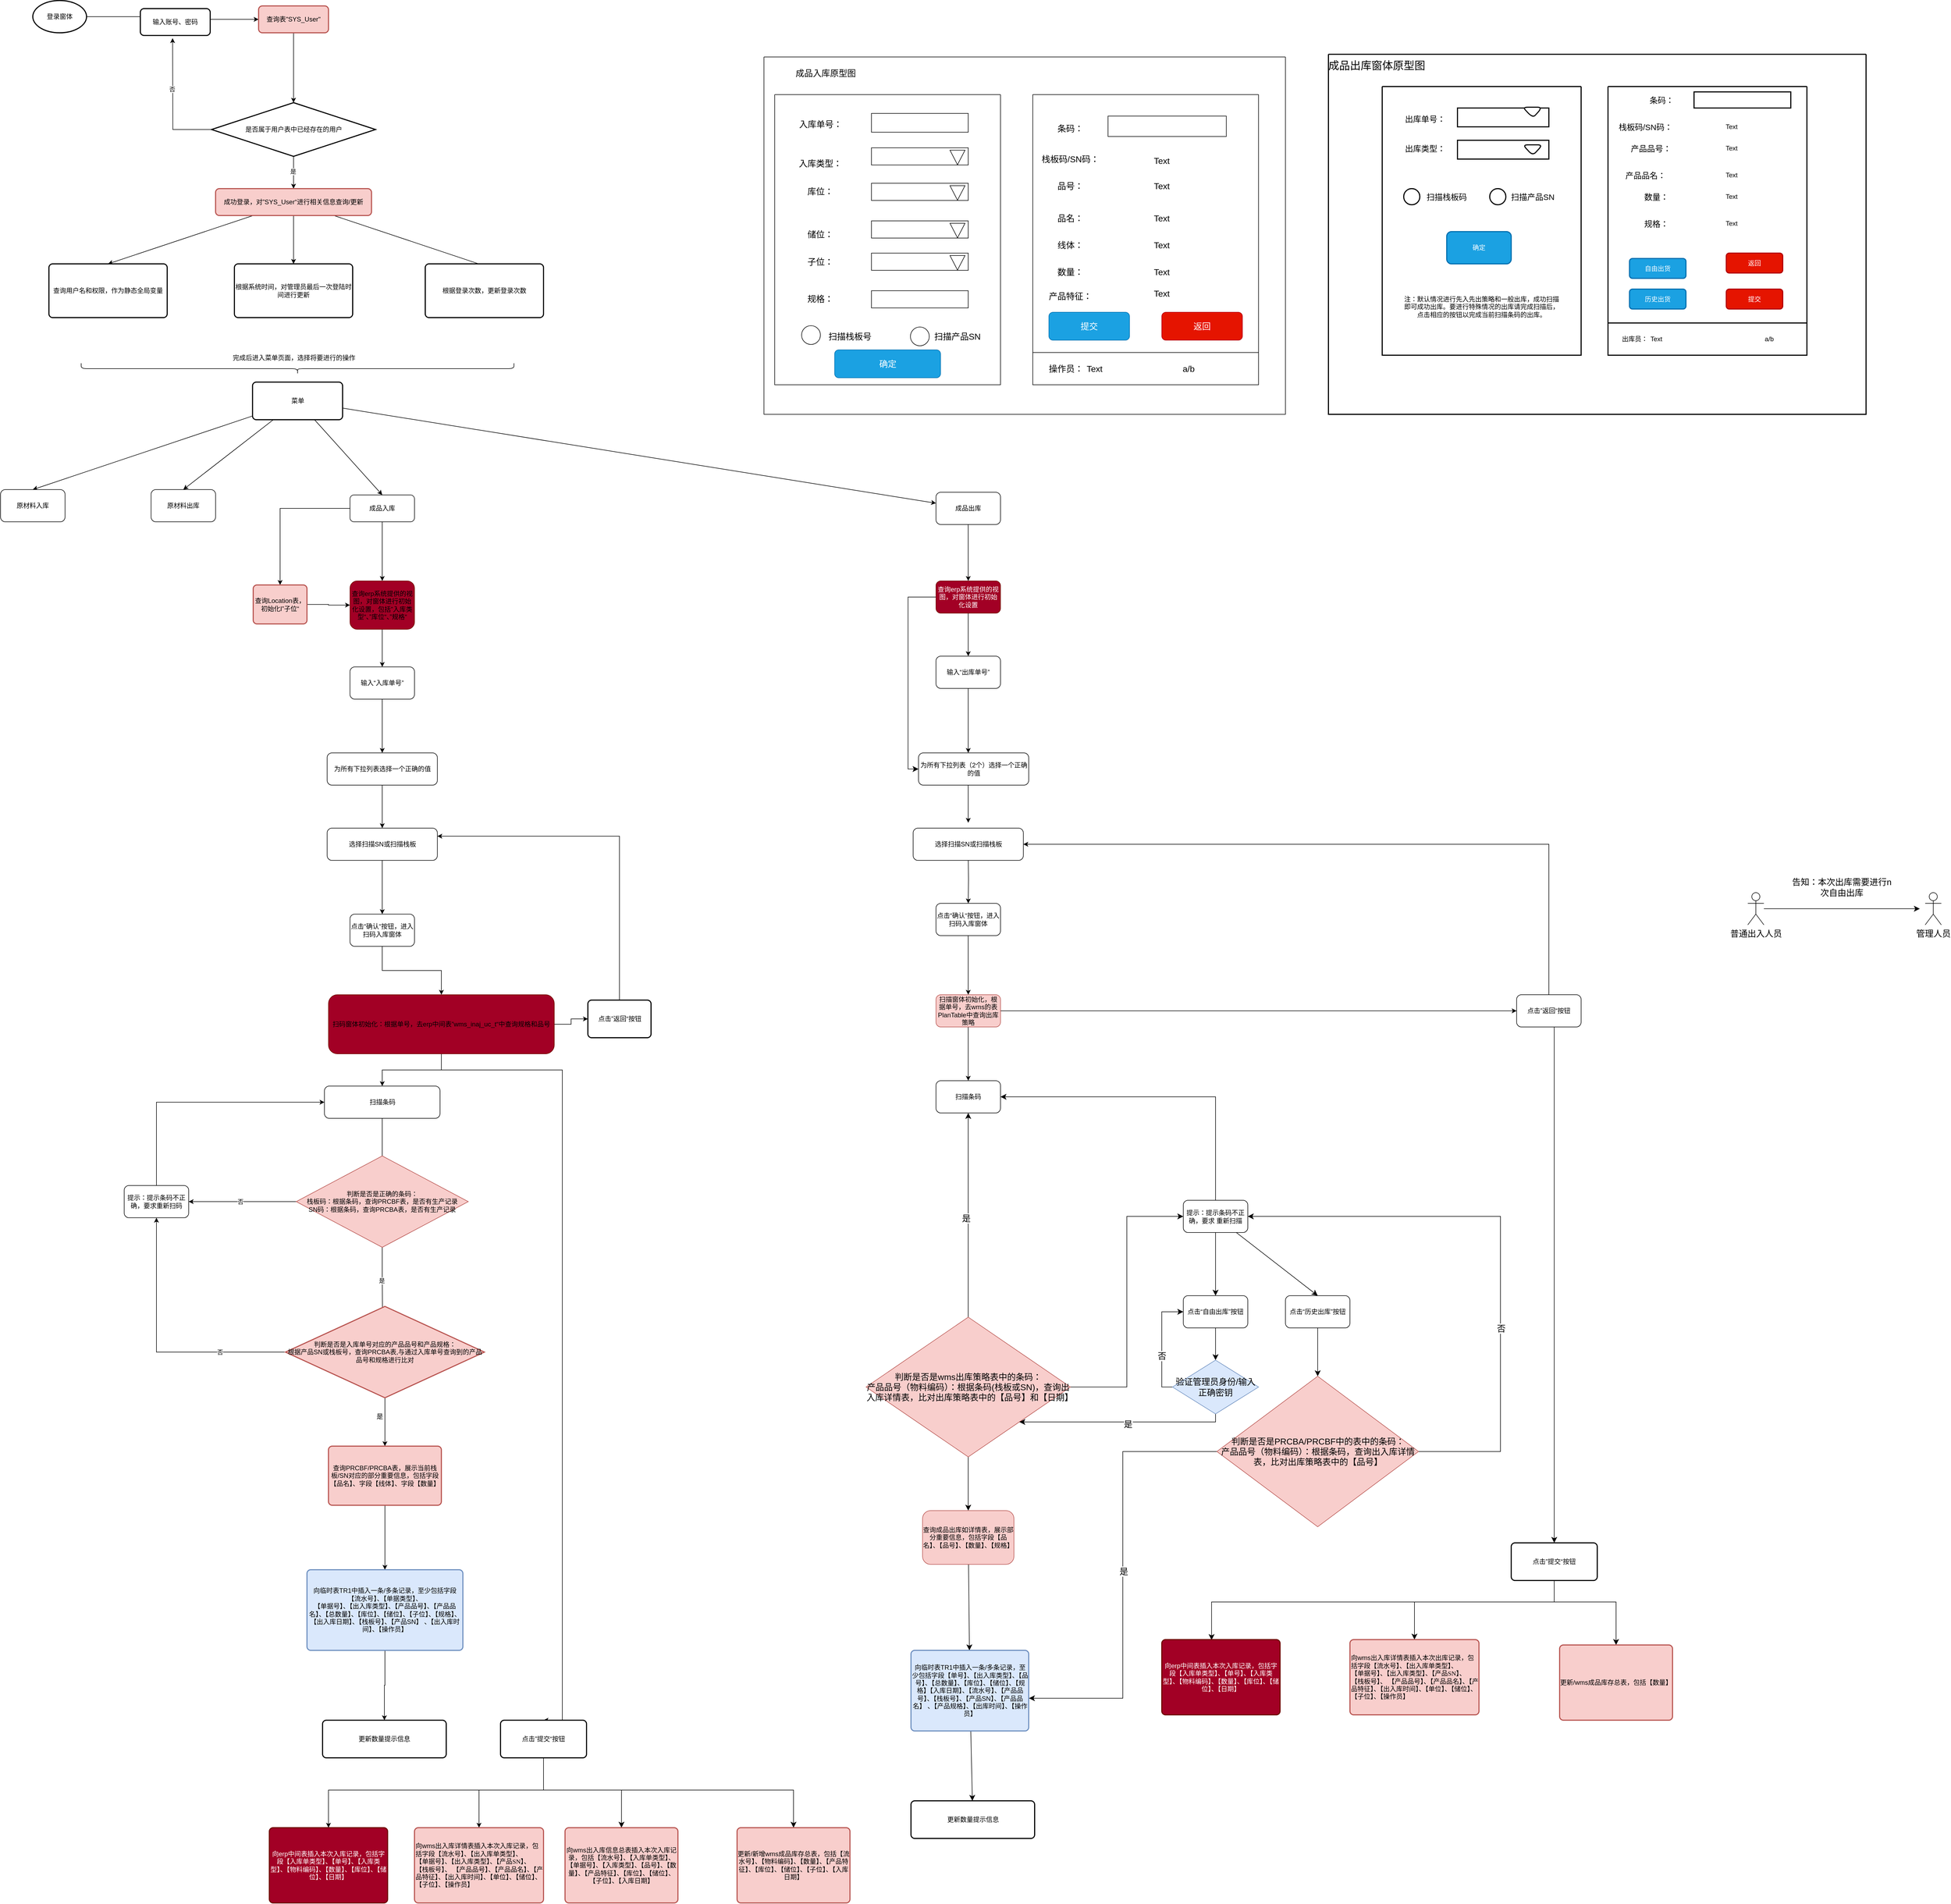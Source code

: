 <mxfile version="21.7.2" type="github">
  <diagram name="第 1 页" id="gP-GAG-As_m-BsAceOYe">
    <mxGraphModel dx="836" dy="463" grid="1" gridSize="10" guides="1" tooltips="1" connect="1" arrows="1" fold="1" page="1" pageScale="1" pageWidth="1920" pageHeight="1200" math="0" shadow="0">
      <root>
        <mxCell id="0" />
        <mxCell id="1" parent="0" />
        <mxCell id="GyoaZ1GiV-DFvbZTcCoe-3" value="" style="edgeStyle=orthogonalEdgeStyle;rounded=0;orthogonalLoop=1;jettySize=auto;html=1;entryX=0;entryY=0.5;entryDx=0;entryDy=0;" parent="1" source="GyoaZ1GiV-DFvbZTcCoe-1" target="GyoaZ1GiV-DFvbZTcCoe-2" edge="1">
          <mxGeometry relative="1" as="geometry" />
        </mxCell>
        <mxCell id="GyoaZ1GiV-DFvbZTcCoe-1" value="登录窗体" style="strokeWidth=2;html=1;shape=mxgraph.flowchart.start_1;whiteSpace=wrap;" parent="1" vertex="1">
          <mxGeometry x="80" y="50" width="100" height="60" as="geometry" />
        </mxCell>
        <mxCell id="GyoaZ1GiV-DFvbZTcCoe-10" value="" style="edgeStyle=orthogonalEdgeStyle;rounded=0;orthogonalLoop=1;jettySize=auto;html=1;entryX=0.5;entryY=0;entryDx=0;entryDy=0;entryPerimeter=0;" parent="1" source="GyoaZ1GiV-DFvbZTcCoe-2" target="GyoaZ1GiV-DFvbZTcCoe-7" edge="1">
          <mxGeometry relative="1" as="geometry" />
        </mxCell>
        <mxCell id="GyoaZ1GiV-DFvbZTcCoe-2" value="查询表&quot;SYS_User&quot;" style="rounded=1;whiteSpace=wrap;html=1;absoluteArcSize=1;arcSize=14;strokeWidth=2;fillColor=#f8cecc;strokeColor=#b85450;" parent="1" vertex="1">
          <mxGeometry x="500" y="60" width="130" height="50" as="geometry" />
        </mxCell>
        <mxCell id="GyoaZ1GiV-DFvbZTcCoe-4" value="输入账号、密码" style="rounded=1;whiteSpace=wrap;html=1;absoluteArcSize=1;arcSize=14;strokeWidth=2;" parent="1" vertex="1">
          <mxGeometry x="280" y="65" width="130" height="50" as="geometry" />
        </mxCell>
        <mxCell id="GyoaZ1GiV-DFvbZTcCoe-8" value="" style="edgeStyle=orthogonalEdgeStyle;rounded=0;orthogonalLoop=1;jettySize=auto;html=1;" parent="1" source="GyoaZ1GiV-DFvbZTcCoe-7" edge="1">
          <mxGeometry relative="1" as="geometry">
            <mxPoint x="340" y="120" as="targetPoint" />
          </mxGeometry>
        </mxCell>
        <mxCell id="GyoaZ1GiV-DFvbZTcCoe-9" value="否" style="edgeLabel;html=1;align=center;verticalAlign=middle;resizable=0;points=[];" parent="GyoaZ1GiV-DFvbZTcCoe-8" vertex="1" connectable="0">
          <mxGeometry x="0.21" y="2" relative="1" as="geometry">
            <mxPoint y="-1" as="offset" />
          </mxGeometry>
        </mxCell>
        <mxCell id="GyoaZ1GiV-DFvbZTcCoe-12" value="" style="edgeStyle=orthogonalEdgeStyle;rounded=0;orthogonalLoop=1;jettySize=auto;html=1;entryX=0.5;entryY=0;entryDx=0;entryDy=0;" parent="1" source="GyoaZ1GiV-DFvbZTcCoe-7" target="GyoaZ1GiV-DFvbZTcCoe-11" edge="1">
          <mxGeometry relative="1" as="geometry" />
        </mxCell>
        <mxCell id="GyoaZ1GiV-DFvbZTcCoe-13" value="是" style="edgeLabel;html=1;align=center;verticalAlign=middle;resizable=0;points=[];" parent="GyoaZ1GiV-DFvbZTcCoe-12" vertex="1" connectable="0">
          <mxGeometry x="-0.083" y="-1" relative="1" as="geometry">
            <mxPoint as="offset" />
          </mxGeometry>
        </mxCell>
        <mxCell id="GyoaZ1GiV-DFvbZTcCoe-7" value="是否属于用户表中已经存在的用户" style="strokeWidth=2;html=1;shape=mxgraph.flowchart.decision;whiteSpace=wrap;" parent="1" vertex="1">
          <mxGeometry x="412.5" y="240" width="305" height="100" as="geometry" />
        </mxCell>
        <mxCell id="GyoaZ1GiV-DFvbZTcCoe-17" value="" style="rounded=0;orthogonalLoop=1;jettySize=auto;html=1;entryX=0.5;entryY=0;entryDx=0;entryDy=0;" parent="1" source="GyoaZ1GiV-DFvbZTcCoe-11" target="GyoaZ1GiV-DFvbZTcCoe-14" edge="1">
          <mxGeometry relative="1" as="geometry" />
        </mxCell>
        <mxCell id="GyoaZ1GiV-DFvbZTcCoe-18" value="" style="rounded=0;orthogonalLoop=1;jettySize=auto;html=1;" parent="1" source="GyoaZ1GiV-DFvbZTcCoe-11" target="GyoaZ1GiV-DFvbZTcCoe-15" edge="1">
          <mxGeometry relative="1" as="geometry" />
        </mxCell>
        <mxCell id="GyoaZ1GiV-DFvbZTcCoe-19" value="" style="rounded=0;orthogonalLoop=1;jettySize=auto;html=1;entryX=0.543;entryY=0.067;entryDx=0;entryDy=0;entryPerimeter=0;" parent="1" source="GyoaZ1GiV-DFvbZTcCoe-11" target="GyoaZ1GiV-DFvbZTcCoe-16" edge="1">
          <mxGeometry relative="1" as="geometry" />
        </mxCell>
        <mxCell id="GyoaZ1GiV-DFvbZTcCoe-11" value="成功登录，对”SYS_User“进行相关信息查询/更新" style="rounded=1;whiteSpace=wrap;html=1;absoluteArcSize=1;arcSize=14;strokeWidth=2;fillColor=#f8cecc;strokeColor=#b85450;" parent="1" vertex="1">
          <mxGeometry x="420" y="400" width="290" height="50" as="geometry" />
        </mxCell>
        <mxCell id="GyoaZ1GiV-DFvbZTcCoe-14" value="查询用户名和权限，作为静态全局变量" style="rounded=1;whiteSpace=wrap;html=1;absoluteArcSize=1;arcSize=14;strokeWidth=2;" parent="1" vertex="1">
          <mxGeometry x="110" y="540" width="220" height="100" as="geometry" />
        </mxCell>
        <mxCell id="GyoaZ1GiV-DFvbZTcCoe-15" value="根据系统时间，对管理员最后一次登陆时间进行更新" style="rounded=1;whiteSpace=wrap;html=1;absoluteArcSize=1;arcSize=14;strokeWidth=2;" parent="1" vertex="1">
          <mxGeometry x="455" y="540" width="220" height="100" as="geometry" />
        </mxCell>
        <mxCell id="GyoaZ1GiV-DFvbZTcCoe-16" value="根据登录次数，更新登录次数" style="rounded=1;whiteSpace=wrap;html=1;absoluteArcSize=1;arcSize=14;strokeWidth=2;" parent="1" vertex="1">
          <mxGeometry x="810" y="540" width="220" height="100" as="geometry" />
        </mxCell>
        <mxCell id="GyoaZ1GiV-DFvbZTcCoe-32" value="" style="rounded=0;orthogonalLoop=1;jettySize=auto;html=1;entryX=0.5;entryY=0;entryDx=0;entryDy=0;" parent="1" source="GyoaZ1GiV-DFvbZTcCoe-20" target="GyoaZ1GiV-DFvbZTcCoe-26" edge="1">
          <mxGeometry relative="1" as="geometry" />
        </mxCell>
        <mxCell id="GyoaZ1GiV-DFvbZTcCoe-33" value="" style="rounded=0;orthogonalLoop=1;jettySize=auto;html=1;entryX=0.5;entryY=0;entryDx=0;entryDy=0;" parent="1" source="GyoaZ1GiV-DFvbZTcCoe-20" target="GyoaZ1GiV-DFvbZTcCoe-27" edge="1">
          <mxGeometry relative="1" as="geometry" />
        </mxCell>
        <mxCell id="GyoaZ1GiV-DFvbZTcCoe-34" value="" style="rounded=0;orthogonalLoop=1;jettySize=auto;html=1;entryX=0.5;entryY=0;entryDx=0;entryDy=0;" parent="1" source="GyoaZ1GiV-DFvbZTcCoe-20" target="GyoaZ1GiV-DFvbZTcCoe-28" edge="1">
          <mxGeometry relative="1" as="geometry" />
        </mxCell>
        <mxCell id="GyoaZ1GiV-DFvbZTcCoe-92" style="rounded=0;orthogonalLoop=1;jettySize=auto;html=1;fontFamily=Helvetica;fontSize=12;fontColor=default;" parent="1" source="GyoaZ1GiV-DFvbZTcCoe-20" target="GyoaZ1GiV-DFvbZTcCoe-29" edge="1">
          <mxGeometry relative="1" as="geometry" />
        </mxCell>
        <mxCell id="GyoaZ1GiV-DFvbZTcCoe-20" value="菜单" style="rounded=1;whiteSpace=wrap;html=1;absoluteArcSize=1;arcSize=14;strokeWidth=2;" parent="1" vertex="1">
          <mxGeometry x="488.75" y="760" width="167.5" height="70" as="geometry" />
        </mxCell>
        <mxCell id="GyoaZ1GiV-DFvbZTcCoe-22" value="" style="shape=curlyBracket;whiteSpace=wrap;html=1;rounded=1;labelPosition=left;verticalLabelPosition=middle;align=right;verticalAlign=middle;rotation=-90;" parent="1" vertex="1">
          <mxGeometry x="562.5" y="332.5" width="20" height="805" as="geometry" />
        </mxCell>
        <mxCell id="GyoaZ1GiV-DFvbZTcCoe-24" value="完成后进入菜单页面，选择将要进行的操作" style="text;html=1;strokeColor=none;fillColor=none;align=center;verticalAlign=middle;whiteSpace=wrap;rounded=0;" parent="1" vertex="1">
          <mxGeometry x="412" y="700" width="308" height="30" as="geometry" />
        </mxCell>
        <mxCell id="GyoaZ1GiV-DFvbZTcCoe-26" value="原材料入库" style="rounded=1;whiteSpace=wrap;html=1;" parent="1" vertex="1">
          <mxGeometry x="20" y="960" width="120" height="60" as="geometry" />
        </mxCell>
        <mxCell id="GyoaZ1GiV-DFvbZTcCoe-27" value="原材料出库" style="rounded=1;whiteSpace=wrap;html=1;" parent="1" vertex="1">
          <mxGeometry x="300" y="960" width="120" height="60" as="geometry" />
        </mxCell>
        <mxCell id="GyoaZ1GiV-DFvbZTcCoe-38" value="" style="edgeStyle=orthogonalEdgeStyle;rounded=0;orthogonalLoop=1;jettySize=auto;html=1;entryX=0.5;entryY=0;entryDx=0;entryDy=0;" parent="1" source="GyoaZ1GiV-DFvbZTcCoe-28" target="GyoaZ1GiV-DFvbZTcCoe-37" edge="1">
          <mxGeometry relative="1" as="geometry" />
        </mxCell>
        <mxCell id="GyoaZ1GiV-DFvbZTcCoe-88" style="edgeStyle=orthogonalEdgeStyle;rounded=0;orthogonalLoop=1;jettySize=auto;html=1;fontFamily=Helvetica;fontSize=12;fontColor=default;" parent="1" source="GyoaZ1GiV-DFvbZTcCoe-28" target="GyoaZ1GiV-DFvbZTcCoe-87" edge="1">
          <mxGeometry relative="1" as="geometry" />
        </mxCell>
        <mxCell id="GyoaZ1GiV-DFvbZTcCoe-28" value="成品入库" style="rounded=1;whiteSpace=wrap;html=1;" parent="1" vertex="1">
          <mxGeometry x="670" y="970" width="120" height="50" as="geometry" />
        </mxCell>
        <mxCell id="GyoaZ1GiV-DFvbZTcCoe-162" style="edgeStyle=orthogonalEdgeStyle;rounded=0;orthogonalLoop=1;jettySize=auto;html=1;fontFamily=Helvetica;fontSize=12;fontColor=default;" parent="1" source="GyoaZ1GiV-DFvbZTcCoe-29" target="GyoaZ1GiV-DFvbZTcCoe-161" edge="1">
          <mxGeometry relative="1" as="geometry" />
        </mxCell>
        <mxCell id="GyoaZ1GiV-DFvbZTcCoe-29" value="成品出库" style="rounded=1;whiteSpace=wrap;html=1;" parent="1" vertex="1">
          <mxGeometry x="1760" y="965" width="120" height="60" as="geometry" />
        </mxCell>
        <mxCell id="GyoaZ1GiV-DFvbZTcCoe-40" value="" style="edgeStyle=orthogonalEdgeStyle;rounded=0;orthogonalLoop=1;jettySize=auto;html=1;entryX=0.5;entryY=0;entryDx=0;entryDy=0;" parent="1" source="GyoaZ1GiV-DFvbZTcCoe-37" target="GyoaZ1GiV-DFvbZTcCoe-39" edge="1">
          <mxGeometry relative="1" as="geometry" />
        </mxCell>
        <mxCell id="GyoaZ1GiV-DFvbZTcCoe-37" value="查询erp系统提供的视图，对窗体进行初始化设置，包括”入库类型“、”库位“、”规格“" style="rounded=1;whiteSpace=wrap;html=1;fillColor=#a20025;strokeColor=#6F0000;" parent="1" vertex="1">
          <mxGeometry x="670" y="1130" width="120" height="90" as="geometry" />
        </mxCell>
        <mxCell id="GyoaZ1GiV-DFvbZTcCoe-42" value="" style="edgeStyle=orthogonalEdgeStyle;rounded=0;orthogonalLoop=1;jettySize=auto;html=1;" parent="1" source="GyoaZ1GiV-DFvbZTcCoe-39" target="GyoaZ1GiV-DFvbZTcCoe-41" edge="1">
          <mxGeometry relative="1" as="geometry" />
        </mxCell>
        <mxCell id="GyoaZ1GiV-DFvbZTcCoe-39" value="输入“入库单号”" style="rounded=1;whiteSpace=wrap;html=1;" parent="1" vertex="1">
          <mxGeometry x="670" y="1290" width="120" height="60" as="geometry" />
        </mxCell>
        <mxCell id="GyoaZ1GiV-DFvbZTcCoe-44" value="" style="edgeStyle=orthogonalEdgeStyle;rounded=0;orthogonalLoop=1;jettySize=auto;html=1;" parent="1" source="GyoaZ1GiV-DFvbZTcCoe-41" target="GyoaZ1GiV-DFvbZTcCoe-43" edge="1">
          <mxGeometry relative="1" as="geometry" />
        </mxCell>
        <mxCell id="GyoaZ1GiV-DFvbZTcCoe-41" value="为所有下拉列表选择一个正确的值" style="rounded=1;whiteSpace=wrap;html=1;" parent="1" vertex="1">
          <mxGeometry x="627.5" y="1450" width="205" height="60" as="geometry" />
        </mxCell>
        <mxCell id="GyoaZ1GiV-DFvbZTcCoe-46" value="" style="edgeStyle=orthogonalEdgeStyle;rounded=0;orthogonalLoop=1;jettySize=auto;html=1;entryX=0.5;entryY=0;entryDx=0;entryDy=0;" parent="1" source="GyoaZ1GiV-DFvbZTcCoe-43" target="GyoaZ1GiV-DFvbZTcCoe-45" edge="1">
          <mxGeometry relative="1" as="geometry" />
        </mxCell>
        <mxCell id="GyoaZ1GiV-DFvbZTcCoe-43" value="选择扫描SN或扫描栈板" style="rounded=1;whiteSpace=wrap;html=1;" parent="1" vertex="1">
          <mxGeometry x="627.5" y="1590" width="205" height="60" as="geometry" />
        </mxCell>
        <mxCell id="GyoaZ1GiV-DFvbZTcCoe-48" value="" style="edgeStyle=orthogonalEdgeStyle;rounded=0;orthogonalLoop=1;jettySize=auto;html=1;entryX=0.5;entryY=0;entryDx=0;entryDy=0;" parent="1" source="GyoaZ1GiV-DFvbZTcCoe-45" target="GyoaZ1GiV-DFvbZTcCoe-47" edge="1">
          <mxGeometry relative="1" as="geometry" />
        </mxCell>
        <mxCell id="GyoaZ1GiV-DFvbZTcCoe-45" value="点击“确认“按钮，进入扫码入库窗体" style="rounded=1;whiteSpace=wrap;html=1;" parent="1" vertex="1">
          <mxGeometry x="670" y="1750" width="120" height="60" as="geometry" />
        </mxCell>
        <mxCell id="GyoaZ1GiV-DFvbZTcCoe-50" value="" style="edgeStyle=orthogonalEdgeStyle;rounded=0;orthogonalLoop=1;jettySize=auto;html=1;" parent="1" source="GyoaZ1GiV-DFvbZTcCoe-47" target="GyoaZ1GiV-DFvbZTcCoe-49" edge="1">
          <mxGeometry relative="1" as="geometry" />
        </mxCell>
        <mxCell id="GyoaZ1GiV-DFvbZTcCoe-80" style="edgeStyle=orthogonalEdgeStyle;rounded=0;orthogonalLoop=1;jettySize=auto;html=1;entryX=0.5;entryY=0;entryDx=0;entryDy=0;fontFamily=Helvetica;fontSize=12;fontColor=default;" parent="1" source="GyoaZ1GiV-DFvbZTcCoe-47" target="GyoaZ1GiV-DFvbZTcCoe-78" edge="1">
          <mxGeometry relative="1" as="geometry">
            <Array as="points">
              <mxPoint x="840" y="2040" />
              <mxPoint x="1065" y="2040" />
            </Array>
          </mxGeometry>
        </mxCell>
        <mxCell id="GyoaZ1GiV-DFvbZTcCoe-173" style="edgeStyle=orthogonalEdgeStyle;rounded=0;orthogonalLoop=1;jettySize=auto;html=1;fontFamily=Helvetica;fontSize=12;fontColor=default;" parent="1" source="GyoaZ1GiV-DFvbZTcCoe-47" target="GyoaZ1GiV-DFvbZTcCoe-171" edge="1">
          <mxGeometry relative="1" as="geometry" />
        </mxCell>
        <mxCell id="GyoaZ1GiV-DFvbZTcCoe-47" value="扫码窗体初始化：根据单号，去erp中间表”wms_inaj_uc_t“中查询规格和品号" style="rounded=1;whiteSpace=wrap;html=1;fillColor=#a20025;strokeColor=#6F0000;" parent="1" vertex="1">
          <mxGeometry x="630" y="1900" width="420" height="110" as="geometry" />
        </mxCell>
        <mxCell id="GyoaZ1GiV-DFvbZTcCoe-53" value="" style="edgeStyle=orthogonalEdgeStyle;rounded=0;orthogonalLoop=1;jettySize=auto;html=1;entryX=0.5;entryY=0.118;entryDx=0;entryDy=0;entryPerimeter=0;" parent="1" source="GyoaZ1GiV-DFvbZTcCoe-49" target="GyoaZ1GiV-DFvbZTcCoe-51" edge="1">
          <mxGeometry relative="1" as="geometry" />
        </mxCell>
        <mxCell id="GyoaZ1GiV-DFvbZTcCoe-49" value="扫描条码" style="rounded=1;whiteSpace=wrap;html=1;" parent="1" vertex="1">
          <mxGeometry x="622.5" y="2070" width="215" height="60" as="geometry" />
        </mxCell>
        <mxCell id="GyoaZ1GiV-DFvbZTcCoe-57" value="" style="edgeStyle=orthogonalEdgeStyle;rounded=0;orthogonalLoop=1;jettySize=auto;html=1;entryX=1;entryY=0.5;entryDx=0;entryDy=0;" parent="1" source="GyoaZ1GiV-DFvbZTcCoe-51" target="GyoaZ1GiV-DFvbZTcCoe-56" edge="1">
          <mxGeometry relative="1" as="geometry" />
        </mxCell>
        <mxCell id="GyoaZ1GiV-DFvbZTcCoe-59" value="否" style="edgeLabel;html=1;align=center;verticalAlign=middle;resizable=0;points=[];" parent="GyoaZ1GiV-DFvbZTcCoe-57" vertex="1" connectable="0">
          <mxGeometry x="0.046" relative="1" as="geometry">
            <mxPoint as="offset" />
          </mxGeometry>
        </mxCell>
        <mxCell id="GyoaZ1GiV-DFvbZTcCoe-66" value="" style="edgeStyle=orthogonalEdgeStyle;rounded=0;orthogonalLoop=1;jettySize=auto;html=1;entryX=0.488;entryY=0.147;entryDx=0;entryDy=0;entryPerimeter=0;" parent="1" source="GyoaZ1GiV-DFvbZTcCoe-51" target="GyoaZ1GiV-DFvbZTcCoe-65" edge="1">
          <mxGeometry relative="1" as="geometry" />
        </mxCell>
        <mxCell id="GyoaZ1GiV-DFvbZTcCoe-67" value="是" style="edgeLabel;html=1;align=center;verticalAlign=middle;resizable=0;points=[];" parent="GyoaZ1GiV-DFvbZTcCoe-66" vertex="1" connectable="0">
          <mxGeometry x="-0.076" y="-2" relative="1" as="geometry">
            <mxPoint as="offset" />
          </mxGeometry>
        </mxCell>
        <mxCell id="GyoaZ1GiV-DFvbZTcCoe-51" value="判断是否是正确的条码：&lt;br&gt;栈板码：根据条码，查询PRCBF表，是否有生产记录&lt;br&gt;SN码：根据条码，查询PRCBA表，是否有生产记录" style="rhombus;whiteSpace=wrap;html=1;fillColor=#f8cecc;strokeColor=#b85450;" parent="1" vertex="1">
          <mxGeometry x="570" y="2200" width="320" height="170" as="geometry" />
        </mxCell>
        <mxCell id="GyoaZ1GiV-DFvbZTcCoe-58" value="" style="edgeStyle=orthogonalEdgeStyle;rounded=0;orthogonalLoop=1;jettySize=auto;html=1;entryX=0;entryY=0.5;entryDx=0;entryDy=0;" parent="1" source="GyoaZ1GiV-DFvbZTcCoe-56" target="GyoaZ1GiV-DFvbZTcCoe-49" edge="1">
          <mxGeometry relative="1" as="geometry">
            <Array as="points">
              <mxPoint x="310" y="2100" />
            </Array>
          </mxGeometry>
        </mxCell>
        <mxCell id="GyoaZ1GiV-DFvbZTcCoe-56" value="提示：提示条码不正确，要求重新扫码" style="rounded=1;whiteSpace=wrap;html=1;" parent="1" vertex="1">
          <mxGeometry x="250" y="2255" width="120" height="60" as="geometry" />
        </mxCell>
        <mxCell id="GyoaZ1GiV-DFvbZTcCoe-68" value="" style="edgeStyle=orthogonalEdgeStyle;rounded=0;orthogonalLoop=1;jettySize=auto;html=1;" parent="1" source="GyoaZ1GiV-DFvbZTcCoe-65" target="GyoaZ1GiV-DFvbZTcCoe-56" edge="1">
          <mxGeometry relative="1" as="geometry" />
        </mxCell>
        <mxCell id="GyoaZ1GiV-DFvbZTcCoe-69" value="否" style="edgeLabel;html=1;align=center;verticalAlign=middle;resizable=0;points=[];" parent="GyoaZ1GiV-DFvbZTcCoe-68" vertex="1" connectable="0">
          <mxGeometry x="-0.499" relative="1" as="geometry">
            <mxPoint as="offset" />
          </mxGeometry>
        </mxCell>
        <mxCell id="GyoaZ1GiV-DFvbZTcCoe-71" value="" style="edgeStyle=orthogonalEdgeStyle;rounded=0;orthogonalLoop=1;jettySize=auto;html=1;entryX=0.5;entryY=0;entryDx=0;entryDy=0;" parent="1" source="GyoaZ1GiV-DFvbZTcCoe-65" target="GyoaZ1GiV-DFvbZTcCoe-70" edge="1">
          <mxGeometry relative="1" as="geometry" />
        </mxCell>
        <mxCell id="GyoaZ1GiV-DFvbZTcCoe-72" value="是" style="edgeLabel;html=1;align=center;verticalAlign=middle;resizable=0;points=[];fontSize=12;fontFamily=Helvetica;fontColor=default;" parent="GyoaZ1GiV-DFvbZTcCoe-71" vertex="1" connectable="0">
          <mxGeometry x="-0.217" y="-10" relative="1" as="geometry">
            <mxPoint as="offset" />
          </mxGeometry>
        </mxCell>
        <mxCell id="GyoaZ1GiV-DFvbZTcCoe-65" value="判断是否是入库单号对应的产品品号和产品规格：&lt;br&gt;根据产品SN或栈板号，查询PRCBA表,与通过入库单号查询到的产品品号和规格进行比对" style="strokeWidth=2;html=1;shape=mxgraph.flowchart.decision;whiteSpace=wrap;fillColor=#f8cecc;strokeColor=#b85450;" parent="1" vertex="1">
          <mxGeometry x="550" y="2480" width="370" height="170" as="geometry" />
        </mxCell>
        <mxCell id="GyoaZ1GiV-DFvbZTcCoe-75" style="edgeStyle=orthogonalEdgeStyle;rounded=0;orthogonalLoop=1;jettySize=auto;html=1;fontFamily=Helvetica;fontSize=12;fontColor=default;" parent="1" source="GyoaZ1GiV-DFvbZTcCoe-70" target="GyoaZ1GiV-DFvbZTcCoe-74" edge="1">
          <mxGeometry relative="1" as="geometry" />
        </mxCell>
        <mxCell id="GyoaZ1GiV-DFvbZTcCoe-70" value="查询PRCBF/PRCBA表，展示当前栈板/SN对应的部分重要信息，包括字段【品名】、字段【线体】、字段【数量】" style="rounded=1;whiteSpace=wrap;html=1;absoluteArcSize=1;arcSize=14;strokeWidth=2;fillColor=#f8cecc;strokeColor=#b85450;" parent="1" vertex="1">
          <mxGeometry x="630" y="2740" width="210" height="110" as="geometry" />
        </mxCell>
        <mxCell id="GyoaZ1GiV-DFvbZTcCoe-73" value="更新数量提示信息" style="rounded=1;whiteSpace=wrap;html=1;absoluteArcSize=1;arcSize=14;strokeWidth=2;fontFamily=Helvetica;fontSize=12;" parent="1" vertex="1">
          <mxGeometry x="619" y="3250" width="230" height="70" as="geometry" />
        </mxCell>
        <mxCell id="GyoaZ1GiV-DFvbZTcCoe-77" style="edgeStyle=orthogonalEdgeStyle;rounded=0;orthogonalLoop=1;jettySize=auto;html=1;entryX=0.5;entryY=0;entryDx=0;entryDy=0;fontFamily=Helvetica;fontSize=12;fontColor=default;" parent="1" source="GyoaZ1GiV-DFvbZTcCoe-74" target="GyoaZ1GiV-DFvbZTcCoe-73" edge="1">
          <mxGeometry relative="1" as="geometry" />
        </mxCell>
        <mxCell id="GyoaZ1GiV-DFvbZTcCoe-74" value="向临时表TR1中插入一条/多条记录，至少包括字段【流水号】、【单据类型】、&lt;br&gt;【单据号】、【出入库类型】、【产品品号】、【产品品名】、【总数量】、【库位】、【储位】、【子位】、【规格】、【出入库日期】、【栈板号】、【产品SN】 、【出入库时间】、【操作员】" style="rounded=1;whiteSpace=wrap;html=1;absoluteArcSize=1;arcSize=14;strokeWidth=2;strokeColor=#6c8ebf;fontFamily=Helvetica;fontSize=12;fillColor=#dae8fc;" parent="1" vertex="1">
          <mxGeometry x="590" y="2970" width="290" height="150" as="geometry" />
        </mxCell>
        <mxCell id="GyoaZ1GiV-DFvbZTcCoe-83" style="edgeStyle=orthogonalEdgeStyle;rounded=0;orthogonalLoop=1;jettySize=auto;html=1;entryX=0.5;entryY=0;entryDx=0;entryDy=0;fontFamily=Helvetica;fontSize=12;fontColor=default;" parent="1" source="GyoaZ1GiV-DFvbZTcCoe-78" target="GyoaZ1GiV-DFvbZTcCoe-81" edge="1">
          <mxGeometry relative="1" as="geometry">
            <Array as="points">
              <mxPoint x="1030" y="3380" />
              <mxPoint x="630" y="3380" />
            </Array>
          </mxGeometry>
        </mxCell>
        <mxCell id="GyoaZ1GiV-DFvbZTcCoe-84" style="edgeStyle=orthogonalEdgeStyle;rounded=0;orthogonalLoop=1;jettySize=auto;html=1;entryX=0.5;entryY=0;entryDx=0;entryDy=0;fontFamily=Helvetica;fontSize=12;fontColor=default;" parent="1" source="GyoaZ1GiV-DFvbZTcCoe-78" target="GyoaZ1GiV-DFvbZTcCoe-82" edge="1">
          <mxGeometry relative="1" as="geometry">
            <Array as="points">
              <mxPoint x="1030" y="3380" />
              <mxPoint x="910" y="3380" />
            </Array>
          </mxGeometry>
        </mxCell>
        <mxCell id="e45HLcg-rojvd4V5L_27-9" style="edgeStyle=orthogonalEdgeStyle;rounded=0;orthogonalLoop=1;jettySize=auto;html=1;entryX=0.5;entryY=0;entryDx=0;entryDy=0;fontSize=12;startSize=8;endSize=8;" edge="1" parent="1" source="GyoaZ1GiV-DFvbZTcCoe-78" target="GyoaZ1GiV-DFvbZTcCoe-85">
          <mxGeometry relative="1" as="geometry">
            <Array as="points">
              <mxPoint x="1030" y="3380" />
              <mxPoint x="1175" y="3380" />
            </Array>
          </mxGeometry>
        </mxCell>
        <mxCell id="e45HLcg-rojvd4V5L_27-37" style="edgeStyle=orthogonalEdgeStyle;rounded=0;orthogonalLoop=1;jettySize=auto;html=1;entryX=0.5;entryY=0;entryDx=0;entryDy=0;fontSize=12;startSize=8;endSize=8;" edge="1" parent="1" source="GyoaZ1GiV-DFvbZTcCoe-78" target="e45HLcg-rojvd4V5L_27-3">
          <mxGeometry relative="1" as="geometry">
            <Array as="points">
              <mxPoint x="1030" y="3380" />
              <mxPoint x="1495" y="3380" />
            </Array>
          </mxGeometry>
        </mxCell>
        <mxCell id="GyoaZ1GiV-DFvbZTcCoe-78" value="点击”提交“按钮" style="rounded=1;whiteSpace=wrap;html=1;absoluteArcSize=1;arcSize=14;strokeWidth=2;fontFamily=Helvetica;fontSize=12;" parent="1" vertex="1">
          <mxGeometry x="950" y="3250" width="160" height="70" as="geometry" />
        </mxCell>
        <mxCell id="GyoaZ1GiV-DFvbZTcCoe-81" value="向erp中间表插入本次入库记录，包括字段【入库单类型】、【单号】、【入库类型】、【物料编码】、【数量】、【库位】、【储位】、【日期】" style="rounded=1;whiteSpace=wrap;html=1;absoluteArcSize=1;arcSize=14;strokeWidth=2;strokeColor=#6F0000;fontFamily=Helvetica;fontSize=12;fillColor=#a20025;fontColor=#ffffff;" parent="1" vertex="1">
          <mxGeometry x="520" y="3450" width="220" height="140" as="geometry" />
        </mxCell>
        <mxCell id="GyoaZ1GiV-DFvbZTcCoe-82" value="&lt;div style=&quot;&quot;&gt;&lt;span style=&quot;background-color: initial;&quot;&gt;向wms出入库详情表插入本次入库记录，包括字段【流水号】、【出入库单类型】、&lt;/span&gt;&lt;/div&gt;&lt;div style=&quot;&quot;&gt;&lt;span style=&quot;background-color: initial;&quot;&gt;【单据号】、【出&lt;/span&gt;&lt;font style=&quot;background-color: initial;&quot; face=&quot;宋体&quot;&gt;入库类型】、&lt;/font&gt;&lt;span style=&quot;background-color: initial;&quot;&gt;【&lt;/span&gt;&lt;font style=&quot;background-color: initial;&quot; face=&quot;宋体&quot;&gt;产品&lt;/font&gt;&lt;font style=&quot;background-color: initial;&quot; face=&quot;Calibri&quot;&gt;SN】、 【&lt;/font&gt;&lt;font style=&quot;background-color: initial;&quot; face=&quot;宋体&quot;&gt;栈板号】、 【产品品号】、【产品品名】、【产品特征】、【出入库时间】、【单位】、【储位】、【子位】、【操作员】&lt;/font&gt;&lt;/div&gt;" style="rounded=1;whiteSpace=wrap;html=1;absoluteArcSize=1;arcSize=14;strokeWidth=2;strokeColor=#b85450;fontFamily=Helvetica;fontSize=12;fillColor=#f8cecc;align=left;" parent="1" vertex="1">
          <mxGeometry x="790" y="3450" width="240" height="140" as="geometry" />
        </mxCell>
        <mxCell id="GyoaZ1GiV-DFvbZTcCoe-85" value="向wms出入库信息总表插入本次入库记录，包括【流水号】、【入库单类型】、【单据号】、【入库类型】、【品号】、【数量】、【产品特征】、【库位】、【储位】、【子位】、【入库日期】" style="rounded=1;whiteSpace=wrap;html=1;absoluteArcSize=1;arcSize=14;strokeWidth=2;strokeColor=#b85450;fontFamily=Helvetica;fontSize=12;fillColor=#f8cecc;" parent="1" vertex="1">
          <mxGeometry x="1070" y="3450" width="210" height="140" as="geometry" />
        </mxCell>
        <mxCell id="GyoaZ1GiV-DFvbZTcCoe-91" style="edgeStyle=orthogonalEdgeStyle;rounded=0;orthogonalLoop=1;jettySize=auto;html=1;entryX=0;entryY=0.5;entryDx=0;entryDy=0;fontFamily=Helvetica;fontSize=12;fontColor=default;" parent="1" source="GyoaZ1GiV-DFvbZTcCoe-87" target="GyoaZ1GiV-DFvbZTcCoe-37" edge="1">
          <mxGeometry relative="1" as="geometry" />
        </mxCell>
        <mxCell id="GyoaZ1GiV-DFvbZTcCoe-87" value="查询Location表，初始化l”子位“" style="rounded=1;whiteSpace=wrap;html=1;absoluteArcSize=1;arcSize=14;strokeWidth=2;strokeColor=#b85450;fontFamily=Helvetica;fontSize=12;fillColor=#f8cecc;" parent="1" vertex="1">
          <mxGeometry x="490" y="1137.5" width="100" height="72.5" as="geometry" />
        </mxCell>
        <mxCell id="GyoaZ1GiV-DFvbZTcCoe-94" value="" style="swimlane;startSize=0;rounded=1;strokeColor=default;strokeWidth=2;fontFamily=Helvetica;fontSize=12;fontColor=default;fillColor=default;html=1;" parent="1" vertex="1">
          <mxGeometry x="2590" y="210" width="370" height="500" as="geometry" />
        </mxCell>
        <mxCell id="GyoaZ1GiV-DFvbZTcCoe-95" value="出库单号：" style="text;html=1;strokeColor=none;fillColor=none;align=center;verticalAlign=middle;whiteSpace=wrap;rounded=0;fontSize=15;fontFamily=Helvetica;fontColor=default;" parent="GyoaZ1GiV-DFvbZTcCoe-94" vertex="1">
          <mxGeometry x="40" y="45" width="80" height="30" as="geometry" />
        </mxCell>
        <mxCell id="GyoaZ1GiV-DFvbZTcCoe-96" value="" style="rounded=0;whiteSpace=wrap;html=1;strokeColor=default;strokeWidth=2;fontFamily=Helvetica;fontSize=12;fontColor=default;fillColor=default;" parent="GyoaZ1GiV-DFvbZTcCoe-94" vertex="1">
          <mxGeometry x="140" y="40" width="170" height="35" as="geometry" />
        </mxCell>
        <mxCell id="GyoaZ1GiV-DFvbZTcCoe-97" value="出库类型：" style="text;html=1;strokeColor=none;fillColor=none;align=center;verticalAlign=middle;whiteSpace=wrap;rounded=0;fontSize=15;fontFamily=Helvetica;fontColor=default;" parent="GyoaZ1GiV-DFvbZTcCoe-94" vertex="1">
          <mxGeometry x="40" y="100" width="80" height="30" as="geometry" />
        </mxCell>
        <mxCell id="GyoaZ1GiV-DFvbZTcCoe-98" value="" style="rounded=0;whiteSpace=wrap;html=1;strokeColor=default;strokeWidth=2;fontFamily=Helvetica;fontSize=12;fontColor=default;fillColor=default;" parent="GyoaZ1GiV-DFvbZTcCoe-94" vertex="1">
          <mxGeometry x="140" y="100" width="170" height="35" as="geometry" />
        </mxCell>
        <mxCell id="GyoaZ1GiV-DFvbZTcCoe-99" value="" style="triangle;whiteSpace=wrap;html=1;rounded=1;strokeColor=default;strokeWidth=2;fontFamily=Helvetica;fontSize=12;fontColor=default;fillColor=default;rotation=90;" parent="GyoaZ1GiV-DFvbZTcCoe-94" vertex="1">
          <mxGeometry x="270" y="100" width="20" height="37" as="geometry" />
        </mxCell>
        <mxCell id="GyoaZ1GiV-DFvbZTcCoe-101" value="扫描栈板码" style="text;html=1;strokeColor=none;fillColor=none;align=center;verticalAlign=middle;whiteSpace=wrap;rounded=0;fontSize=15;fontFamily=Helvetica;fontColor=default;" parent="GyoaZ1GiV-DFvbZTcCoe-94" vertex="1">
          <mxGeometry x="80" y="190" width="80" height="30" as="geometry" />
        </mxCell>
        <mxCell id="GyoaZ1GiV-DFvbZTcCoe-102" value="扫描产品SN" style="text;html=1;strokeColor=none;fillColor=none;align=center;verticalAlign=middle;whiteSpace=wrap;rounded=0;fontSize=15;fontFamily=Helvetica;fontColor=default;" parent="GyoaZ1GiV-DFvbZTcCoe-94" vertex="1">
          <mxGeometry x="230" y="190" width="100" height="30" as="geometry" />
        </mxCell>
        <mxCell id="GyoaZ1GiV-DFvbZTcCoe-103" value="" style="ellipse;whiteSpace=wrap;html=1;aspect=fixed;rounded=1;strokeColor=default;strokeWidth=2;fontFamily=Helvetica;fontSize=12;fontColor=default;fillColor=default;" parent="GyoaZ1GiV-DFvbZTcCoe-94" vertex="1">
          <mxGeometry x="40" y="190" width="30" height="30" as="geometry" />
        </mxCell>
        <mxCell id="GyoaZ1GiV-DFvbZTcCoe-104" value="" style="ellipse;whiteSpace=wrap;html=1;aspect=fixed;rounded=1;strokeColor=default;strokeWidth=2;fontFamily=Helvetica;fontSize=12;fontColor=default;fillColor=default;" parent="GyoaZ1GiV-DFvbZTcCoe-94" vertex="1">
          <mxGeometry x="200" y="190" width="30" height="30" as="geometry" />
        </mxCell>
        <mxCell id="GyoaZ1GiV-DFvbZTcCoe-106" value="成品出库窗体原型图" style="text;html=1;strokeColor=none;fillColor=none;align=center;verticalAlign=middle;whiteSpace=wrap;rounded=0;fontSize=20;fontFamily=Helvetica;fontColor=default;" parent="1" vertex="1">
          <mxGeometry x="2480" y="155" width="200" height="30" as="geometry" />
        </mxCell>
        <mxCell id="GyoaZ1GiV-DFvbZTcCoe-107" value="" style="swimlane;startSize=0;rounded=1;strokeColor=default;strokeWidth=2;fontFamily=Helvetica;fontSize=12;fontColor=default;fillColor=default;html=1;" parent="1" vertex="1">
          <mxGeometry x="3010" y="210" width="370" height="500" as="geometry" />
        </mxCell>
        <mxCell id="GyoaZ1GiV-DFvbZTcCoe-119" value="" style="swimlane;startSize=0;rounded=1;strokeColor=default;strokeWidth=2;fontFamily=Helvetica;fontSize=12;fontColor=default;fillColor=default;html=1;" parent="1" vertex="1">
          <mxGeometry x="2490" y="150" width="1000" height="670" as="geometry" />
        </mxCell>
        <mxCell id="GyoaZ1GiV-DFvbZTcCoe-110" value="产品品号：" style="text;html=1;strokeColor=none;fillColor=none;align=center;verticalAlign=middle;whiteSpace=wrap;rounded=0;fontSize=15;fontFamily=Helvetica;fontColor=default;" parent="GyoaZ1GiV-DFvbZTcCoe-119" vertex="1">
          <mxGeometry x="560" y="160" width="80" height="30" as="geometry" />
        </mxCell>
        <mxCell id="GyoaZ1GiV-DFvbZTcCoe-108" value="栈板码/SN码：" style="text;html=1;strokeColor=none;fillColor=none;align=center;verticalAlign=middle;whiteSpace=wrap;rounded=0;fontSize=15;fontFamily=Helvetica;fontColor=default;" parent="GyoaZ1GiV-DFvbZTcCoe-119" vertex="1">
          <mxGeometry x="530" y="120" width="120" height="30" as="geometry" />
        </mxCell>
        <mxCell id="GyoaZ1GiV-DFvbZTcCoe-121" value="产品品名：" style="text;html=1;strokeColor=none;fillColor=none;align=center;verticalAlign=middle;whiteSpace=wrap;rounded=0;fontSize=15;fontFamily=Helvetica;fontColor=default;" parent="GyoaZ1GiV-DFvbZTcCoe-119" vertex="1">
          <mxGeometry x="550" y="210" width="80" height="30" as="geometry" />
        </mxCell>
        <mxCell id="GyoaZ1GiV-DFvbZTcCoe-122" value="数量：" style="text;html=1;strokeColor=none;fillColor=none;align=center;verticalAlign=middle;whiteSpace=wrap;rounded=0;fontSize=15;fontFamily=Helvetica;fontColor=default;" parent="GyoaZ1GiV-DFvbZTcCoe-119" vertex="1">
          <mxGeometry x="570" y="250" width="80" height="30" as="geometry" />
        </mxCell>
        <mxCell id="GyoaZ1GiV-DFvbZTcCoe-123" value="规格：" style="text;html=1;strokeColor=none;fillColor=none;align=center;verticalAlign=middle;whiteSpace=wrap;rounded=0;fontSize=15;fontFamily=Helvetica;fontColor=default;" parent="GyoaZ1GiV-DFvbZTcCoe-119" vertex="1">
          <mxGeometry x="570" y="300" width="80" height="30" as="geometry" />
        </mxCell>
        <mxCell id="GyoaZ1GiV-DFvbZTcCoe-125" value="" style="swimlane;startSize=0;rounded=1;strokeColor=default;strokeWidth=2;fontFamily=Helvetica;fontSize=12;fontColor=default;fillColor=default;html=1;" parent="GyoaZ1GiV-DFvbZTcCoe-119" vertex="1">
          <mxGeometry x="520" y="500" width="370" height="60" as="geometry" />
        </mxCell>
        <mxCell id="GyoaZ1GiV-DFvbZTcCoe-126" value="出库员：" style="text;html=1;strokeColor=none;fillColor=none;align=center;verticalAlign=middle;whiteSpace=wrap;rounded=0;fontSize=12;fontFamily=Helvetica;fontColor=default;" parent="GyoaZ1GiV-DFvbZTcCoe-125" vertex="1">
          <mxGeometry x="20" y="15" width="60" height="30" as="geometry" />
        </mxCell>
        <mxCell id="GyoaZ1GiV-DFvbZTcCoe-127" value="Text" style="text;html=1;strokeColor=none;fillColor=none;align=center;verticalAlign=middle;whiteSpace=wrap;rounded=0;fontSize=12;fontFamily=Helvetica;fontColor=default;" parent="GyoaZ1GiV-DFvbZTcCoe-125" vertex="1">
          <mxGeometry x="60" y="15" width="60" height="30" as="geometry" />
        </mxCell>
        <mxCell id="GyoaZ1GiV-DFvbZTcCoe-128" value="a/b" style="text;html=1;strokeColor=none;fillColor=none;align=center;verticalAlign=middle;whiteSpace=wrap;rounded=0;fontSize=12;fontFamily=Helvetica;fontColor=default;" parent="GyoaZ1GiV-DFvbZTcCoe-125" vertex="1">
          <mxGeometry x="270" y="15" width="60" height="30" as="geometry" />
        </mxCell>
        <mxCell id="GyoaZ1GiV-DFvbZTcCoe-129" value="" style="rounded=0;whiteSpace=wrap;html=1;strokeColor=default;strokeWidth=2;fontFamily=Helvetica;fontSize=12;fontColor=default;fillColor=default;" parent="GyoaZ1GiV-DFvbZTcCoe-119" vertex="1">
          <mxGeometry x="680" y="70" width="180" height="30" as="geometry" />
        </mxCell>
        <mxCell id="GyoaZ1GiV-DFvbZTcCoe-130" value="条码：" style="text;html=1;strokeColor=none;fillColor=none;align=center;verticalAlign=middle;whiteSpace=wrap;rounded=0;fontSize=15;fontFamily=Helvetica;fontColor=default;" parent="GyoaZ1GiV-DFvbZTcCoe-119" vertex="1">
          <mxGeometry x="590" y="70" width="60" height="30" as="geometry" />
        </mxCell>
        <mxCell id="GyoaZ1GiV-DFvbZTcCoe-133" value="提交" style="rounded=1;whiteSpace=wrap;html=1;strokeColor=#B20000;strokeWidth=2;fontFamily=Helvetica;fontSize=12;fontColor=#ffffff;fillColor=#e51400;" parent="GyoaZ1GiV-DFvbZTcCoe-119" vertex="1">
          <mxGeometry x="740" y="437" width="105" height="37" as="geometry" />
        </mxCell>
        <mxCell id="GyoaZ1GiV-DFvbZTcCoe-105" value="确定" style="rounded=1;whiteSpace=wrap;html=1;strokeColor=#006EAF;strokeWidth=2;fontFamily=Helvetica;fontSize=12;fillColor=#1ba1e2;fontColor=#ffffff;" parent="GyoaZ1GiV-DFvbZTcCoe-119" vertex="1">
          <mxGeometry x="220" y="330" width="120" height="60" as="geometry" />
        </mxCell>
        <mxCell id="GyoaZ1GiV-DFvbZTcCoe-135" value="注：默认情况进行先入先出策略和一般出库，成功扫描即可成功出库。要进行特殊情况的出库请完成扫描后，点击相应的按钮以完成当前扫描条码的出库。" style="text;html=1;strokeColor=none;fillColor=none;align=center;verticalAlign=middle;whiteSpace=wrap;rounded=0;fontSize=12;fontFamily=Helvetica;fontColor=default;" parent="GyoaZ1GiV-DFvbZTcCoe-119" vertex="1">
          <mxGeometry x="140" y="450" width="290" height="40" as="geometry" />
        </mxCell>
        <mxCell id="GyoaZ1GiV-DFvbZTcCoe-136" value="自由出货" style="rounded=1;whiteSpace=wrap;html=1;strokeColor=#006EAF;strokeWidth=2;fontFamily=Helvetica;fontSize=12;fontColor=#ffffff;fillColor=#1ba1e2;" parent="GyoaZ1GiV-DFvbZTcCoe-119" vertex="1">
          <mxGeometry x="560" y="380" width="105" height="37" as="geometry" />
        </mxCell>
        <mxCell id="GyoaZ1GiV-DFvbZTcCoe-137" value="历史出货" style="rounded=1;whiteSpace=wrap;html=1;strokeColor=#006EAF;strokeWidth=2;fontFamily=Helvetica;fontSize=12;fontColor=#ffffff;fillColor=#1ba1e2;" parent="GyoaZ1GiV-DFvbZTcCoe-119" vertex="1">
          <mxGeometry x="560" y="437" width="105" height="37" as="geometry" />
        </mxCell>
        <mxCell id="GyoaZ1GiV-DFvbZTcCoe-155" value="返回" style="rounded=1;whiteSpace=wrap;html=1;strokeColor=#B20000;strokeWidth=2;fontFamily=Helvetica;fontSize=12;fontColor=#ffffff;fillColor=#e51400;" parent="GyoaZ1GiV-DFvbZTcCoe-119" vertex="1">
          <mxGeometry x="740" y="370" width="105" height="37" as="geometry" />
        </mxCell>
        <mxCell id="GyoaZ1GiV-DFvbZTcCoe-156" value="Text" style="text;html=1;strokeColor=none;fillColor=none;align=center;verticalAlign=middle;whiteSpace=wrap;rounded=0;fontSize=12;fontFamily=Helvetica;fontColor=default;" parent="GyoaZ1GiV-DFvbZTcCoe-119" vertex="1">
          <mxGeometry x="720" y="120" width="60" height="30" as="geometry" />
        </mxCell>
        <mxCell id="GyoaZ1GiV-DFvbZTcCoe-157" value="Text" style="text;html=1;strokeColor=none;fillColor=none;align=center;verticalAlign=middle;whiteSpace=wrap;rounded=0;fontSize=12;fontFamily=Helvetica;fontColor=default;" parent="GyoaZ1GiV-DFvbZTcCoe-119" vertex="1">
          <mxGeometry x="720" y="160" width="60" height="30" as="geometry" />
        </mxCell>
        <mxCell id="GyoaZ1GiV-DFvbZTcCoe-158" value="Text" style="text;html=1;strokeColor=none;fillColor=none;align=center;verticalAlign=middle;whiteSpace=wrap;rounded=0;fontSize=12;fontFamily=Helvetica;fontColor=default;" parent="GyoaZ1GiV-DFvbZTcCoe-119" vertex="1">
          <mxGeometry x="720" y="210" width="60" height="30" as="geometry" />
        </mxCell>
        <mxCell id="GyoaZ1GiV-DFvbZTcCoe-159" value="Text" style="text;html=1;strokeColor=none;fillColor=none;align=center;verticalAlign=middle;whiteSpace=wrap;rounded=0;fontSize=12;fontFamily=Helvetica;fontColor=default;" parent="GyoaZ1GiV-DFvbZTcCoe-119" vertex="1">
          <mxGeometry x="720" y="250" width="60" height="30" as="geometry" />
        </mxCell>
        <mxCell id="GyoaZ1GiV-DFvbZTcCoe-160" value="Text" style="text;html=1;strokeColor=none;fillColor=none;align=center;verticalAlign=middle;whiteSpace=wrap;rounded=0;fontSize=12;fontFamily=Helvetica;fontColor=default;" parent="GyoaZ1GiV-DFvbZTcCoe-119" vertex="1">
          <mxGeometry x="720" y="300" width="60" height="30" as="geometry" />
        </mxCell>
        <mxCell id="e45HLcg-rojvd4V5L_27-66" value="" style="triangle;whiteSpace=wrap;html=1;rounded=1;strokeColor=default;strokeWidth=2;fontFamily=Helvetica;fontSize=12;fontColor=default;fillColor=default;rotation=90;arcSize=50;" vertex="1" parent="GyoaZ1GiV-DFvbZTcCoe-119">
          <mxGeometry x="370" y="90" width="20" height="37" as="geometry" />
        </mxCell>
        <mxCell id="GyoaZ1GiV-DFvbZTcCoe-166" style="edgeStyle=orthogonalEdgeStyle;rounded=0;orthogonalLoop=1;jettySize=auto;html=1;entryX=0.5;entryY=0;entryDx=0;entryDy=0;fontFamily=Helvetica;fontSize=12;fontColor=default;" parent="1" source="GyoaZ1GiV-DFvbZTcCoe-161" target="GyoaZ1GiV-DFvbZTcCoe-163" edge="1">
          <mxGeometry relative="1" as="geometry" />
        </mxCell>
        <mxCell id="e45HLcg-rojvd4V5L_27-23" style="edgeStyle=orthogonalEdgeStyle;rounded=0;orthogonalLoop=1;jettySize=auto;html=1;entryX=0;entryY=0.5;entryDx=0;entryDy=0;fontSize=12;startSize=8;endSize=8;" edge="1" parent="1" source="GyoaZ1GiV-DFvbZTcCoe-161" target="GyoaZ1GiV-DFvbZTcCoe-164">
          <mxGeometry relative="1" as="geometry">
            <Array as="points">
              <mxPoint x="1708" y="1160" />
              <mxPoint x="1708" y="1480" />
            </Array>
          </mxGeometry>
        </mxCell>
        <mxCell id="GyoaZ1GiV-DFvbZTcCoe-161" value="查询erp系统提供的视图，对窗体进行初始化设置" style="rounded=1;whiteSpace=wrap;html=1;fillColor=#a20025;fontColor=#ffffff;strokeColor=#6F0000;" parent="1" vertex="1">
          <mxGeometry x="1760" y="1130" width="120" height="60" as="geometry" />
        </mxCell>
        <mxCell id="GyoaZ1GiV-DFvbZTcCoe-165" style="edgeStyle=orthogonalEdgeStyle;rounded=0;orthogonalLoop=1;jettySize=auto;html=1;fontFamily=Helvetica;fontSize=12;fontColor=default;" parent="1" source="GyoaZ1GiV-DFvbZTcCoe-163" edge="1">
          <mxGeometry relative="1" as="geometry">
            <mxPoint x="1820" y="1450" as="targetPoint" />
          </mxGeometry>
        </mxCell>
        <mxCell id="GyoaZ1GiV-DFvbZTcCoe-163" value="输入“出库单号”" style="rounded=1;whiteSpace=wrap;html=1;" parent="1" vertex="1">
          <mxGeometry x="1760" y="1270" width="120" height="60" as="geometry" />
        </mxCell>
        <mxCell id="GyoaZ1GiV-DFvbZTcCoe-168" style="edgeStyle=orthogonalEdgeStyle;rounded=0;orthogonalLoop=1;jettySize=auto;html=1;fontFamily=Helvetica;fontSize=12;fontColor=default;" parent="1" edge="1">
          <mxGeometry relative="1" as="geometry">
            <mxPoint x="1820" y="1510" as="sourcePoint" />
            <mxPoint x="1820" y="1580" as="targetPoint" />
          </mxGeometry>
        </mxCell>
        <mxCell id="GyoaZ1GiV-DFvbZTcCoe-164" value="为所有下拉列表（2个）选择一个正确的值" style="rounded=1;whiteSpace=wrap;html=1;" parent="1" vertex="1">
          <mxGeometry x="1727.5" y="1450" width="205" height="60" as="geometry" />
        </mxCell>
        <mxCell id="GyoaZ1GiV-DFvbZTcCoe-170" style="edgeStyle=orthogonalEdgeStyle;rounded=0;orthogonalLoop=1;jettySize=auto;html=1;fontFamily=Helvetica;fontSize=12;fontColor=default;" parent="1" target="GyoaZ1GiV-DFvbZTcCoe-169" edge="1">
          <mxGeometry relative="1" as="geometry">
            <mxPoint x="1820" y="1640" as="sourcePoint" />
          </mxGeometry>
        </mxCell>
        <mxCell id="GyoaZ1GiV-DFvbZTcCoe-167" value="选择扫描SN或扫描栈板" style="rounded=1;whiteSpace=wrap;html=1;" parent="1" vertex="1">
          <mxGeometry x="1717.5" y="1590" width="205" height="60" as="geometry" />
        </mxCell>
        <mxCell id="GyoaZ1GiV-DFvbZTcCoe-176" value="" style="edgeStyle=orthogonalEdgeStyle;rounded=0;orthogonalLoop=1;jettySize=auto;html=1;fontFamily=Helvetica;fontSize=12;fontColor=default;" parent="1" source="GyoaZ1GiV-DFvbZTcCoe-169" target="GyoaZ1GiV-DFvbZTcCoe-175" edge="1">
          <mxGeometry relative="1" as="geometry" />
        </mxCell>
        <mxCell id="GyoaZ1GiV-DFvbZTcCoe-169" value="点击“确认“按钮，进入扫码入库窗体" style="rounded=1;whiteSpace=wrap;html=1;" parent="1" vertex="1">
          <mxGeometry x="1760" y="1730" width="120" height="60" as="geometry" />
        </mxCell>
        <mxCell id="GyoaZ1GiV-DFvbZTcCoe-178" style="edgeStyle=orthogonalEdgeStyle;rounded=0;orthogonalLoop=1;jettySize=auto;html=1;entryX=1;entryY=0.25;entryDx=0;entryDy=0;fontFamily=Helvetica;fontSize=12;fontColor=default;" parent="1" source="GyoaZ1GiV-DFvbZTcCoe-171" target="GyoaZ1GiV-DFvbZTcCoe-43" edge="1">
          <mxGeometry relative="1" as="geometry">
            <Array as="points">
              <mxPoint x="1171" y="1605" />
            </Array>
          </mxGeometry>
        </mxCell>
        <mxCell id="GyoaZ1GiV-DFvbZTcCoe-171" value="点击”返回“按钮" style="rounded=1;whiteSpace=wrap;html=1;absoluteArcSize=1;arcSize=14;strokeWidth=2;fontFamily=Helvetica;fontSize=12;" parent="1" vertex="1">
          <mxGeometry x="1112.5" y="1910" width="117.5" height="70" as="geometry" />
        </mxCell>
        <mxCell id="GyoaZ1GiV-DFvbZTcCoe-181" style="edgeStyle=orthogonalEdgeStyle;rounded=0;orthogonalLoop=1;jettySize=auto;html=1;fontFamily=Helvetica;fontSize=12;fontColor=default;" parent="1" source="GyoaZ1GiV-DFvbZTcCoe-175" target="GyoaZ1GiV-DFvbZTcCoe-177" edge="1">
          <mxGeometry relative="1" as="geometry" />
        </mxCell>
        <mxCell id="GyoaZ1GiV-DFvbZTcCoe-182" style="edgeStyle=orthogonalEdgeStyle;rounded=0;orthogonalLoop=1;jettySize=auto;html=1;fontFamily=Helvetica;fontSize=12;fontColor=default;" parent="1" source="GyoaZ1GiV-DFvbZTcCoe-175" target="GyoaZ1GiV-DFvbZTcCoe-180" edge="1">
          <mxGeometry relative="1" as="geometry" />
        </mxCell>
        <mxCell id="e45HLcg-rojvd4V5L_27-34" style="edgeStyle=orthogonalEdgeStyle;rounded=0;orthogonalLoop=1;jettySize=auto;html=1;entryX=0.5;entryY=0;entryDx=0;entryDy=0;fontSize=12;startSize=8;endSize=8;" edge="1" parent="1" source="GyoaZ1GiV-DFvbZTcCoe-175" target="e45HLcg-rojvd4V5L_27-32">
          <mxGeometry relative="1" as="geometry">
            <Array as="points">
              <mxPoint x="2910" y="1930" />
              <mxPoint x="2910" y="2900" />
            </Array>
          </mxGeometry>
        </mxCell>
        <mxCell id="GyoaZ1GiV-DFvbZTcCoe-175" value="扫描窗体初始化，根据单号，去wms的表PlanTable中查询出库策略" style="rounded=1;whiteSpace=wrap;html=1;fillColor=#f8cecc;strokeColor=#b85450;" parent="1" vertex="1">
          <mxGeometry x="1760" y="1900" width="120" height="60" as="geometry" />
        </mxCell>
        <mxCell id="GyoaZ1GiV-DFvbZTcCoe-179" style="edgeStyle=orthogonalEdgeStyle;rounded=0;orthogonalLoop=1;jettySize=auto;html=1;entryX=1;entryY=0.5;entryDx=0;entryDy=0;fontFamily=Helvetica;fontSize=12;fontColor=default;" parent="1" source="GyoaZ1GiV-DFvbZTcCoe-177" target="GyoaZ1GiV-DFvbZTcCoe-167" edge="1">
          <mxGeometry relative="1" as="geometry">
            <Array as="points">
              <mxPoint x="2900" y="1620" />
            </Array>
          </mxGeometry>
        </mxCell>
        <mxCell id="GyoaZ1GiV-DFvbZTcCoe-177" value="点击”返回“按钮" style="rounded=1;whiteSpace=wrap;html=1;" parent="1" vertex="1">
          <mxGeometry x="2840" y="1900" width="120" height="60" as="geometry" />
        </mxCell>
        <mxCell id="GyoaZ1GiV-DFvbZTcCoe-180" value="扫描条码" style="rounded=1;whiteSpace=wrap;html=1;" parent="1" vertex="1">
          <mxGeometry x="1760" y="2060" width="120" height="60" as="geometry" />
        </mxCell>
        <mxCell id="e45HLcg-rojvd4V5L_27-3" value="更新/新增wms成品库存总表，包括【流水号】、【物料编码】、【数量】、【产品特征】、【库位】、【储位】、【子位】、【入库日期】" style="rounded=1;whiteSpace=wrap;html=1;absoluteArcSize=1;arcSize=14;strokeWidth=2;strokeColor=#b85450;fontFamily=Helvetica;fontSize=12;fillColor=#f8cecc;" vertex="1" parent="1">
          <mxGeometry x="1390" y="3450" width="210" height="140" as="geometry" />
        </mxCell>
        <mxCell id="e45HLcg-rojvd4V5L_27-18" style="edgeStyle=none;curved=1;rounded=0;orthogonalLoop=1;jettySize=auto;html=1;fontSize=12;startSize=8;endSize=8;entryX=0.5;entryY=1;entryDx=0;entryDy=0;" edge="1" parent="1" source="e45HLcg-rojvd4V5L_27-11" target="GyoaZ1GiV-DFvbZTcCoe-180">
          <mxGeometry relative="1" as="geometry">
            <mxPoint x="1820" y="2380" as="targetPoint" />
          </mxGeometry>
        </mxCell>
        <mxCell id="e45HLcg-rojvd4V5L_27-20" value="是" style="edgeLabel;html=1;align=center;verticalAlign=middle;resizable=0;points=[];fontSize=16;" vertex="1" connectable="0" parent="e45HLcg-rojvd4V5L_27-18">
          <mxGeometry x="-0.028" y="4" relative="1" as="geometry">
            <mxPoint as="offset" />
          </mxGeometry>
        </mxCell>
        <mxCell id="e45HLcg-rojvd4V5L_27-27" style="edgeStyle=none;curved=1;rounded=0;orthogonalLoop=1;jettySize=auto;html=1;fontSize=12;startSize=8;endSize=8;" edge="1" parent="1" source="e45HLcg-rojvd4V5L_27-11" target="e45HLcg-rojvd4V5L_27-26">
          <mxGeometry relative="1" as="geometry" />
        </mxCell>
        <mxCell id="e45HLcg-rojvd4V5L_27-43" style="edgeStyle=orthogonalEdgeStyle;rounded=0;orthogonalLoop=1;jettySize=auto;html=1;entryX=0;entryY=0.5;entryDx=0;entryDy=0;fontSize=12;startSize=8;endSize=8;" edge="1" parent="1" source="e45HLcg-rojvd4V5L_27-11" target="e45HLcg-rojvd4V5L_27-13">
          <mxGeometry relative="1" as="geometry" />
        </mxCell>
        <mxCell id="e45HLcg-rojvd4V5L_27-11" value="判断是否是wms出库策略表中的条码：&lt;br&gt;产品品号（物料编码）：根据条码(栈板或SN)，查询出入库详情表，比对出库策略表中的【品号】和【日期】" style="rhombus;whiteSpace=wrap;html=1;fontSize=16;fillColor=#f8cecc;strokeColor=#b85450;" vertex="1" parent="1">
          <mxGeometry x="1630" y="2500" width="380" height="260" as="geometry" />
        </mxCell>
        <mxCell id="e45HLcg-rojvd4V5L_27-22" style="edgeStyle=orthogonalEdgeStyle;rounded=0;orthogonalLoop=1;jettySize=auto;html=1;entryX=1;entryY=0.5;entryDx=0;entryDy=0;fontSize=12;startSize=8;endSize=8;" edge="1" parent="1" source="e45HLcg-rojvd4V5L_27-13" target="GyoaZ1GiV-DFvbZTcCoe-180">
          <mxGeometry relative="1" as="geometry">
            <Array as="points">
              <mxPoint x="2280" y="2090" />
            </Array>
          </mxGeometry>
        </mxCell>
        <mxCell id="e45HLcg-rojvd4V5L_27-46" style="edgeStyle=none;curved=1;rounded=0;orthogonalLoop=1;jettySize=auto;html=1;fontSize=12;startSize=8;endSize=8;" edge="1" parent="1" source="e45HLcg-rojvd4V5L_27-13" target="e45HLcg-rojvd4V5L_27-44">
          <mxGeometry relative="1" as="geometry" />
        </mxCell>
        <mxCell id="e45HLcg-rojvd4V5L_27-47" style="edgeStyle=none;curved=1;rounded=0;orthogonalLoop=1;jettySize=auto;html=1;entryX=0.5;entryY=0;entryDx=0;entryDy=0;fontSize=12;startSize=8;endSize=8;" edge="1" parent="1" source="e45HLcg-rojvd4V5L_27-13" target="e45HLcg-rojvd4V5L_27-45">
          <mxGeometry relative="1" as="geometry" />
        </mxCell>
        <mxCell id="e45HLcg-rojvd4V5L_27-13" value="提示：提示条码不正确，要求 重新扫描" style="rounded=1;whiteSpace=wrap;html=1;" vertex="1" parent="1">
          <mxGeometry x="2220" y="2282.5" width="120" height="60" as="geometry" />
        </mxCell>
        <mxCell id="e45HLcg-rojvd4V5L_27-29" style="edgeStyle=none;curved=1;rounded=0;orthogonalLoop=1;jettySize=auto;html=1;fontSize=12;startSize=8;endSize=8;" edge="1" parent="1" source="e45HLcg-rojvd4V5L_27-26" target="e45HLcg-rojvd4V5L_27-28">
          <mxGeometry relative="1" as="geometry" />
        </mxCell>
        <mxCell id="e45HLcg-rojvd4V5L_27-26" value="查询成品出库如详情表，展示部分重要信息，包括字段【品名】、【品号】、【数量】、【规格】" style="rounded=1;whiteSpace=wrap;html=1;fillColor=#f8cecc;strokeColor=#b85450;" vertex="1" parent="1">
          <mxGeometry x="1735" y="2860" width="170" height="100" as="geometry" />
        </mxCell>
        <mxCell id="e45HLcg-rojvd4V5L_27-31" style="edgeStyle=none;curved=1;rounded=0;orthogonalLoop=1;jettySize=auto;html=1;fontSize=12;startSize=8;endSize=8;" edge="1" parent="1" source="e45HLcg-rojvd4V5L_27-28" target="e45HLcg-rojvd4V5L_27-30">
          <mxGeometry relative="1" as="geometry" />
        </mxCell>
        <mxCell id="e45HLcg-rojvd4V5L_27-28" value="向临时表TR1中插入一条/多条记录，至少包括字段【单号】、【出入库类型】、【品号】、【总数量】、【库位】、【储位】、【规格】【入库日期】、【流水号】、【产品品号】、【栈板号】、【产品SN】、【产品品名】 、【产品规格】、【出库时间】、【操作员】" style="rounded=1;whiteSpace=wrap;html=1;absoluteArcSize=1;arcSize=14;strokeWidth=2;strokeColor=#6c8ebf;fontFamily=Helvetica;fontSize=12;fillColor=#dae8fc;" vertex="1" parent="1">
          <mxGeometry x="1713.5" y="3120" width="219" height="150" as="geometry" />
        </mxCell>
        <mxCell id="e45HLcg-rojvd4V5L_27-30" value="更新数量提示信息" style="rounded=1;whiteSpace=wrap;html=1;absoluteArcSize=1;arcSize=14;strokeWidth=2;fontFamily=Helvetica;fontSize=12;" vertex="1" parent="1">
          <mxGeometry x="1713.5" y="3400" width="230" height="70" as="geometry" />
        </mxCell>
        <mxCell id="e45HLcg-rojvd4V5L_27-40" style="edgeStyle=orthogonalEdgeStyle;rounded=0;orthogonalLoop=1;jettySize=auto;html=1;entryX=0.421;entryY=0.006;entryDx=0;entryDy=0;entryPerimeter=0;fontSize=12;startSize=8;endSize=8;" edge="1" parent="1" source="e45HLcg-rojvd4V5L_27-32" target="e45HLcg-rojvd4V5L_27-35">
          <mxGeometry relative="1" as="geometry">
            <Array as="points">
              <mxPoint x="2910" y="3030" />
              <mxPoint x="2273" y="3030" />
            </Array>
          </mxGeometry>
        </mxCell>
        <mxCell id="e45HLcg-rojvd4V5L_27-41" style="edgeStyle=orthogonalEdgeStyle;rounded=0;orthogonalLoop=1;jettySize=auto;html=1;entryX=0.5;entryY=0;entryDx=0;entryDy=0;fontSize=12;startSize=8;endSize=8;" edge="1" parent="1" source="e45HLcg-rojvd4V5L_27-32" target="e45HLcg-rojvd4V5L_27-38">
          <mxGeometry relative="1" as="geometry">
            <Array as="points">
              <mxPoint x="2910" y="3030" />
              <mxPoint x="2650" y="3030" />
            </Array>
          </mxGeometry>
        </mxCell>
        <mxCell id="e45HLcg-rojvd4V5L_27-42" style="edgeStyle=orthogonalEdgeStyle;rounded=0;orthogonalLoop=1;jettySize=auto;html=1;entryX=0.5;entryY=0;entryDx=0;entryDy=0;fontSize=12;startSize=8;endSize=8;" edge="1" parent="1" source="e45HLcg-rojvd4V5L_27-32" target="e45HLcg-rojvd4V5L_27-39">
          <mxGeometry relative="1" as="geometry">
            <Array as="points">
              <mxPoint x="2910" y="3030" />
              <mxPoint x="3025" y="3030" />
            </Array>
          </mxGeometry>
        </mxCell>
        <mxCell id="e45HLcg-rojvd4V5L_27-32" value="点击”提交“按钮" style="rounded=1;whiteSpace=wrap;html=1;absoluteArcSize=1;arcSize=14;strokeWidth=2;fontFamily=Helvetica;fontSize=12;" vertex="1" parent="1">
          <mxGeometry x="2830" y="2920" width="160" height="70" as="geometry" />
        </mxCell>
        <mxCell id="e45HLcg-rojvd4V5L_27-35" value="向erp中间表插入本次入库记录，包括字段【入库单类型】、【单号】、【入库类型】、【物料编码】、【数量】、【库位】、【储位】、【日期】" style="rounded=1;whiteSpace=wrap;html=1;absoluteArcSize=1;arcSize=14;strokeWidth=2;strokeColor=#6F0000;fontFamily=Helvetica;fontSize=12;fillColor=#a20025;fontColor=#ffffff;" vertex="1" parent="1">
          <mxGeometry x="2180" y="3100" width="220" height="140" as="geometry" />
        </mxCell>
        <mxCell id="e45HLcg-rojvd4V5L_27-38" value="&lt;div style=&quot;&quot;&gt;&lt;span style=&quot;background-color: initial;&quot;&gt;向wms出入库详情表插入本次出库记录，包括字段【流水号】、【出入库单类型】、&lt;/span&gt;&lt;/div&gt;&lt;div style=&quot;&quot;&gt;&lt;span style=&quot;background-color: initial;&quot;&gt;【单据号】、【出&lt;/span&gt;&lt;font style=&quot;background-color: initial;&quot; face=&quot;宋体&quot;&gt;入库类型】、&lt;/font&gt;&lt;span style=&quot;background-color: initial;&quot;&gt;【&lt;/span&gt;&lt;font style=&quot;background-color: initial;&quot; face=&quot;宋体&quot;&gt;产品&lt;/font&gt;&lt;font style=&quot;background-color: initial;&quot; face=&quot;Calibri&quot;&gt;SN】、 【&lt;/font&gt;&lt;font style=&quot;background-color: initial;&quot; face=&quot;宋体&quot;&gt;栈板号】、 【产品品号】、【产品品名】、【产品特征】、【出入库时间】、【单位】、【储位】、【子位】、【操作员】&lt;/font&gt;&lt;/div&gt;" style="rounded=1;whiteSpace=wrap;html=1;absoluteArcSize=1;arcSize=14;strokeWidth=2;strokeColor=#b85450;fontFamily=Helvetica;fontSize=12;fillColor=#f8cecc;align=left;" vertex="1" parent="1">
          <mxGeometry x="2530" y="3100" width="240" height="140" as="geometry" />
        </mxCell>
        <mxCell id="e45HLcg-rojvd4V5L_27-39" value="更新/wms成品库存总表，包括【数量】" style="rounded=1;whiteSpace=wrap;html=1;absoluteArcSize=1;arcSize=14;strokeWidth=2;strokeColor=#b85450;fontFamily=Helvetica;fontSize=12;fillColor=#f8cecc;" vertex="1" parent="1">
          <mxGeometry x="2920" y="3110" width="210" height="140" as="geometry" />
        </mxCell>
        <mxCell id="e45HLcg-rojvd4V5L_27-59" style="edgeStyle=none;curved=1;rounded=0;orthogonalLoop=1;jettySize=auto;html=1;fontSize=12;startSize=8;endSize=8;" edge="1" parent="1" source="e45HLcg-rojvd4V5L_27-44" target="e45HLcg-rojvd4V5L_27-58">
          <mxGeometry relative="1" as="geometry" />
        </mxCell>
        <mxCell id="e45HLcg-rojvd4V5L_27-44" value="点击“自由出库”按钮" style="rounded=1;whiteSpace=wrap;html=1;" vertex="1" parent="1">
          <mxGeometry x="2220" y="2460" width="120" height="60" as="geometry" />
        </mxCell>
        <mxCell id="e45HLcg-rojvd4V5L_27-52" style="edgeStyle=none;curved=1;rounded=0;orthogonalLoop=1;jettySize=auto;html=1;entryX=0.5;entryY=0;entryDx=0;entryDy=0;fontSize=12;startSize=8;endSize=8;" edge="1" parent="1" source="e45HLcg-rojvd4V5L_27-45" target="e45HLcg-rojvd4V5L_27-51">
          <mxGeometry relative="1" as="geometry" />
        </mxCell>
        <mxCell id="e45HLcg-rojvd4V5L_27-45" value="点击“历史出库”按钮" style="rounded=1;whiteSpace=wrap;html=1;" vertex="1" parent="1">
          <mxGeometry x="2410" y="2460" width="120" height="60" as="geometry" />
        </mxCell>
        <mxCell id="e45HLcg-rojvd4V5L_27-53" style="edgeStyle=orthogonalEdgeStyle;rounded=0;orthogonalLoop=1;jettySize=auto;html=1;entryX=1;entryY=0.5;entryDx=0;entryDy=0;fontSize=12;startSize=8;endSize=8;" edge="1" parent="1" source="e45HLcg-rojvd4V5L_27-51" target="e45HLcg-rojvd4V5L_27-13">
          <mxGeometry relative="1" as="geometry">
            <Array as="points">
              <mxPoint x="2810" y="2750" />
              <mxPoint x="2810" y="2313" />
            </Array>
          </mxGeometry>
        </mxCell>
        <mxCell id="e45HLcg-rojvd4V5L_27-54" value="否" style="edgeLabel;html=1;align=center;verticalAlign=middle;resizable=0;points=[];fontSize=16;" vertex="1" connectable="0" parent="e45HLcg-rojvd4V5L_27-53">
          <mxGeometry x="-0.282" y="-1" relative="1" as="geometry">
            <mxPoint y="-1" as="offset" />
          </mxGeometry>
        </mxCell>
        <mxCell id="e45HLcg-rojvd4V5L_27-55" style="edgeStyle=orthogonalEdgeStyle;rounded=0;orthogonalLoop=1;jettySize=auto;html=1;entryX=1.002;entryY=0.594;entryDx=0;entryDy=0;entryPerimeter=0;fontSize=12;startSize=8;endSize=8;" edge="1" parent="1" source="e45HLcg-rojvd4V5L_27-51" target="e45HLcg-rojvd4V5L_27-28">
          <mxGeometry relative="1" as="geometry" />
        </mxCell>
        <mxCell id="e45HLcg-rojvd4V5L_27-56" value="是" style="edgeLabel;html=1;align=center;verticalAlign=middle;resizable=0;points=[];fontSize=16;" vertex="1" connectable="0" parent="e45HLcg-rojvd4V5L_27-55">
          <mxGeometry x="-0.016" y="1" relative="1" as="geometry">
            <mxPoint as="offset" />
          </mxGeometry>
        </mxCell>
        <mxCell id="e45HLcg-rojvd4V5L_27-51" value="判断是否是PRCBA/PRCBF中的表中的条码：&lt;br&gt;产品品号（物料编码）：根据条码，查询出入库详情表，比对出库策略表中的【品号】" style="rhombus;whiteSpace=wrap;html=1;fontSize=16;fillColor=#f8cecc;strokeColor=#b85450;" vertex="1" parent="1">
          <mxGeometry x="2282.5" y="2610" width="375" height="280" as="geometry" />
        </mxCell>
        <mxCell id="e45HLcg-rojvd4V5L_27-61" style="edgeStyle=orthogonalEdgeStyle;rounded=0;orthogonalLoop=1;jettySize=auto;html=1;entryX=1;entryY=1;entryDx=0;entryDy=0;fontSize=12;startSize=8;endSize=8;" edge="1" parent="1" source="e45HLcg-rojvd4V5L_27-58" target="e45HLcg-rojvd4V5L_27-11">
          <mxGeometry relative="1" as="geometry">
            <Array as="points">
              <mxPoint x="2280" y="2695" />
            </Array>
          </mxGeometry>
        </mxCell>
        <mxCell id="e45HLcg-rojvd4V5L_27-65" value="是" style="edgeLabel;html=1;align=center;verticalAlign=middle;resizable=0;points=[];fontSize=16;" vertex="1" connectable="0" parent="e45HLcg-rojvd4V5L_27-61">
          <mxGeometry x="-0.061" y="4" relative="1" as="geometry">
            <mxPoint as="offset" />
          </mxGeometry>
        </mxCell>
        <mxCell id="e45HLcg-rojvd4V5L_27-62" style="edgeStyle=orthogonalEdgeStyle;rounded=0;orthogonalLoop=1;jettySize=auto;html=1;entryX=0;entryY=0.5;entryDx=0;entryDy=0;fontSize=12;startSize=8;endSize=8;" edge="1" parent="1" source="e45HLcg-rojvd4V5L_27-58" target="e45HLcg-rojvd4V5L_27-44">
          <mxGeometry relative="1" as="geometry">
            <Array as="points">
              <mxPoint x="2180" y="2630" />
              <mxPoint x="2180" y="2490" />
            </Array>
          </mxGeometry>
        </mxCell>
        <mxCell id="e45HLcg-rojvd4V5L_27-64" value="否" style="edgeLabel;html=1;align=center;verticalAlign=middle;resizable=0;points=[];fontSize=16;" vertex="1" connectable="0" parent="e45HLcg-rojvd4V5L_27-62">
          <mxGeometry x="-0.223" relative="1" as="geometry">
            <mxPoint y="-1" as="offset" />
          </mxGeometry>
        </mxCell>
        <mxCell id="e45HLcg-rojvd4V5L_27-58" value="验证管理员身份/输入正确密钥" style="rhombus;whiteSpace=wrap;html=1;fontSize=16;fillColor=#dae8fc;strokeColor=#6c8ebf;" vertex="1" parent="1">
          <mxGeometry x="2200" y="2580" width="160" height="100" as="geometry" />
        </mxCell>
        <mxCell id="e45HLcg-rojvd4V5L_27-70" value="" style="swimlane;startSize=0;fontSize=16;" vertex="1" parent="1">
          <mxGeometry x="1440" y="155" width="970" height="665" as="geometry" />
        </mxCell>
        <mxCell id="e45HLcg-rojvd4V5L_27-72" value="成品入库原型图" style="text;html=1;strokeColor=none;fillColor=none;align=center;verticalAlign=middle;whiteSpace=wrap;rounded=0;fontSize=16;" vertex="1" parent="e45HLcg-rojvd4V5L_27-70">
          <mxGeometry x="40" y="15" width="150" height="30" as="geometry" />
        </mxCell>
        <mxCell id="e45HLcg-rojvd4V5L_27-75" value="" style="swimlane;startSize=0;fontSize=16;" vertex="1" parent="e45HLcg-rojvd4V5L_27-70">
          <mxGeometry x="20" y="70" width="420" height="540" as="geometry" />
        </mxCell>
        <mxCell id="e45HLcg-rojvd4V5L_27-77" value="" style="rounded=0;whiteSpace=wrap;html=1;fontSize=16;" vertex="1" parent="e45HLcg-rojvd4V5L_27-75">
          <mxGeometry x="180" y="99" width="180" height="32" as="geometry" />
        </mxCell>
        <mxCell id="e45HLcg-rojvd4V5L_27-81" value="" style="rounded=0;whiteSpace=wrap;html=1;fontSize=16;" vertex="1" parent="e45HLcg-rojvd4V5L_27-75">
          <mxGeometry x="180" y="165" width="180" height="32" as="geometry" />
        </mxCell>
        <mxCell id="e45HLcg-rojvd4V5L_27-82" value="入库类型：" style="text;html=1;strokeColor=none;fillColor=none;align=center;verticalAlign=middle;whiteSpace=wrap;rounded=0;fontSize=16;" vertex="1" parent="e45HLcg-rojvd4V5L_27-75">
          <mxGeometry x="40" y="113" width="90" height="30" as="geometry" />
        </mxCell>
        <mxCell id="e45HLcg-rojvd4V5L_27-86" value="" style="rounded=0;whiteSpace=wrap;html=1;fontSize=16;" vertex="1" parent="e45HLcg-rojvd4V5L_27-75">
          <mxGeometry x="180" y="235" width="180" height="32" as="geometry" />
        </mxCell>
        <mxCell id="e45HLcg-rojvd4V5L_27-87" value="" style="rounded=0;whiteSpace=wrap;html=1;fontSize=16;" vertex="1" parent="e45HLcg-rojvd4V5L_27-75">
          <mxGeometry x="180" y="295" width="180" height="32" as="geometry" />
        </mxCell>
        <mxCell id="e45HLcg-rojvd4V5L_27-88" value="" style="rounded=0;whiteSpace=wrap;html=1;fontSize=16;" vertex="1" parent="e45HLcg-rojvd4V5L_27-75">
          <mxGeometry x="180" y="365" width="180" height="32" as="geometry" />
        </mxCell>
        <mxCell id="e45HLcg-rojvd4V5L_27-89" value="储位：" style="text;html=1;strokeColor=none;fillColor=none;align=center;verticalAlign=middle;whiteSpace=wrap;rounded=0;fontSize=16;" vertex="1" parent="e45HLcg-rojvd4V5L_27-75">
          <mxGeometry x="40" y="245" width="90" height="30" as="geometry" />
        </mxCell>
        <mxCell id="e45HLcg-rojvd4V5L_27-90" value="子位：" style="text;html=1;strokeColor=none;fillColor=none;align=center;verticalAlign=middle;whiteSpace=wrap;rounded=0;fontSize=16;" vertex="1" parent="e45HLcg-rojvd4V5L_27-75">
          <mxGeometry x="40" y="296" width="90" height="30" as="geometry" />
        </mxCell>
        <mxCell id="e45HLcg-rojvd4V5L_27-91" value="规格：" style="text;html=1;strokeColor=none;fillColor=none;align=center;verticalAlign=middle;whiteSpace=wrap;rounded=0;fontSize=16;" vertex="1" parent="e45HLcg-rojvd4V5L_27-75">
          <mxGeometry x="40" y="365" width="90" height="30" as="geometry" />
        </mxCell>
        <mxCell id="e45HLcg-rojvd4V5L_27-92" value="库位：" style="text;html=1;strokeColor=none;fillColor=none;align=center;verticalAlign=middle;whiteSpace=wrap;rounded=0;fontSize=16;" vertex="1" parent="e45HLcg-rojvd4V5L_27-75">
          <mxGeometry x="40" y="165" width="90" height="30" as="geometry" />
        </mxCell>
        <mxCell id="e45HLcg-rojvd4V5L_27-93" value="扫描栈板号" style="text;html=1;strokeColor=none;fillColor=none;align=center;verticalAlign=middle;whiteSpace=wrap;rounded=0;fontSize=16;" vertex="1" parent="e45HLcg-rojvd4V5L_27-75">
          <mxGeometry x="80" y="435" width="120" height="30" as="geometry" />
        </mxCell>
        <mxCell id="e45HLcg-rojvd4V5L_27-94" value="扫描产品SN" style="text;html=1;strokeColor=none;fillColor=none;align=center;verticalAlign=middle;whiteSpace=wrap;rounded=0;fontSize=16;" vertex="1" parent="e45HLcg-rojvd4V5L_27-75">
          <mxGeometry x="280" y="435" width="120" height="30" as="geometry" />
        </mxCell>
        <mxCell id="e45HLcg-rojvd4V5L_27-97" value="" style="ellipse;whiteSpace=wrap;html=1;aspect=fixed;fontSize=16;" vertex="1" parent="e45HLcg-rojvd4V5L_27-75">
          <mxGeometry x="50" y="430" width="35" height="35" as="geometry" />
        </mxCell>
        <mxCell id="e45HLcg-rojvd4V5L_27-98" value="" style="ellipse;whiteSpace=wrap;html=1;aspect=fixed;fontSize=16;" vertex="1" parent="e45HLcg-rojvd4V5L_27-75">
          <mxGeometry x="252.5" y="432.5" width="35" height="35" as="geometry" />
        </mxCell>
        <mxCell id="e45HLcg-rojvd4V5L_27-99" value="" style="triangle;whiteSpace=wrap;html=1;fontSize=16;rotation=90;" vertex="1" parent="e45HLcg-rojvd4V5L_27-75">
          <mxGeometry x="326.5" y="103" width="27" height="28" as="geometry" />
        </mxCell>
        <mxCell id="e45HLcg-rojvd4V5L_27-100" value="" style="triangle;whiteSpace=wrap;html=1;fontSize=16;rotation=90;" vertex="1" parent="e45HLcg-rojvd4V5L_27-75">
          <mxGeometry x="326.5" y="169" width="27" height="28" as="geometry" />
        </mxCell>
        <mxCell id="e45HLcg-rojvd4V5L_27-101" value="" style="triangle;whiteSpace=wrap;html=1;fontSize=16;rotation=90;" vertex="1" parent="e45HLcg-rojvd4V5L_27-75">
          <mxGeometry x="326.5" y="239" width="27" height="28" as="geometry" />
        </mxCell>
        <mxCell id="e45HLcg-rojvd4V5L_27-123" value="" style="triangle;whiteSpace=wrap;html=1;fontSize=16;rotation=90;" vertex="1" parent="e45HLcg-rojvd4V5L_27-75">
          <mxGeometry x="326.5" y="299" width="27" height="28" as="geometry" />
        </mxCell>
        <mxCell id="e45HLcg-rojvd4V5L_27-125" value="入库单号：" style="text;html=1;strokeColor=none;fillColor=none;align=center;verticalAlign=middle;whiteSpace=wrap;rounded=0;fontSize=16;" vertex="1" parent="e45HLcg-rojvd4V5L_27-75">
          <mxGeometry x="27.5" y="40" width="115" height="30" as="geometry" />
        </mxCell>
        <mxCell id="e45HLcg-rojvd4V5L_27-126" value="" style="rounded=0;whiteSpace=wrap;html=1;fontSize=16;" vertex="1" parent="e45HLcg-rojvd4V5L_27-75">
          <mxGeometry x="180" y="35" width="180" height="35" as="geometry" />
        </mxCell>
        <mxCell id="e45HLcg-rojvd4V5L_27-127" value="确定" style="rounded=1;whiteSpace=wrap;html=1;fontSize=16;fillColor=#1ba1e2;fontColor=#ffffff;strokeColor=#006EAF;" vertex="1" parent="e45HLcg-rojvd4V5L_27-75">
          <mxGeometry x="111.5" y="475" width="197" height="52" as="geometry" />
        </mxCell>
        <mxCell id="e45HLcg-rojvd4V5L_27-76" value="" style="swimlane;startSize=0;fontSize=16;" vertex="1" parent="e45HLcg-rojvd4V5L_27-70">
          <mxGeometry x="500" y="70" width="420" height="540" as="geometry" />
        </mxCell>
        <mxCell id="e45HLcg-rojvd4V5L_27-129" value="条码：" style="text;html=1;strokeColor=none;fillColor=none;align=center;verticalAlign=middle;whiteSpace=wrap;rounded=0;fontSize=16;" vertex="1" parent="e45HLcg-rojvd4V5L_27-76">
          <mxGeometry x="10" y="48" width="120" height="30" as="geometry" />
        </mxCell>
        <mxCell id="e45HLcg-rojvd4V5L_27-130" value="" style="rounded=0;whiteSpace=wrap;html=1;fontSize=16;" vertex="1" parent="e45HLcg-rojvd4V5L_27-76">
          <mxGeometry x="140" y="40" width="220" height="38" as="geometry" />
        </mxCell>
        <mxCell id="e45HLcg-rojvd4V5L_27-132" value="栈板码/SN码：" style="text;html=1;strokeColor=none;fillColor=none;align=center;verticalAlign=middle;whiteSpace=wrap;rounded=0;fontSize=16;" vertex="1" parent="e45HLcg-rojvd4V5L_27-76">
          <mxGeometry x="10" y="105" width="120" height="30" as="geometry" />
        </mxCell>
        <mxCell id="e45HLcg-rojvd4V5L_27-133" value="品号：" style="text;html=1;strokeColor=none;fillColor=none;align=center;verticalAlign=middle;whiteSpace=wrap;rounded=0;fontSize=16;" vertex="1" parent="e45HLcg-rojvd4V5L_27-76">
          <mxGeometry x="10" y="155" width="120" height="30" as="geometry" />
        </mxCell>
        <mxCell id="e45HLcg-rojvd4V5L_27-134" value="品名：" style="text;html=1;strokeColor=none;fillColor=none;align=center;verticalAlign=middle;whiteSpace=wrap;rounded=0;fontSize=16;" vertex="1" parent="e45HLcg-rojvd4V5L_27-76">
          <mxGeometry x="10" y="215" width="120" height="30" as="geometry" />
        </mxCell>
        <mxCell id="e45HLcg-rojvd4V5L_27-135" value="线体：" style="text;html=1;strokeColor=none;fillColor=none;align=center;verticalAlign=middle;whiteSpace=wrap;rounded=0;fontSize=16;" vertex="1" parent="e45HLcg-rojvd4V5L_27-76">
          <mxGeometry x="10" y="265" width="120" height="30" as="geometry" />
        </mxCell>
        <mxCell id="e45HLcg-rojvd4V5L_27-136" value="数量：" style="text;html=1;strokeColor=none;fillColor=none;align=center;verticalAlign=middle;whiteSpace=wrap;rounded=0;fontSize=16;" vertex="1" parent="e45HLcg-rojvd4V5L_27-76">
          <mxGeometry x="10" y="315" width="120" height="30" as="geometry" />
        </mxCell>
        <mxCell id="e45HLcg-rojvd4V5L_27-137" value="Text" style="text;html=1;strokeColor=none;fillColor=none;align=center;verticalAlign=middle;whiteSpace=wrap;rounded=0;fontSize=16;" vertex="1" parent="e45HLcg-rojvd4V5L_27-76">
          <mxGeometry x="210" y="108" width="60" height="30" as="geometry" />
        </mxCell>
        <mxCell id="e45HLcg-rojvd4V5L_27-141" value="Text" style="text;html=1;strokeColor=none;fillColor=none;align=center;verticalAlign=middle;whiteSpace=wrap;rounded=0;fontSize=16;" vertex="1" parent="e45HLcg-rojvd4V5L_27-76">
          <mxGeometry x="210" y="315" width="60" height="30" as="geometry" />
        </mxCell>
        <mxCell id="e45HLcg-rojvd4V5L_27-140" value="Text" style="text;html=1;strokeColor=none;fillColor=none;align=center;verticalAlign=middle;whiteSpace=wrap;rounded=0;fontSize=16;" vertex="1" parent="e45HLcg-rojvd4V5L_27-76">
          <mxGeometry x="210" y="265" width="60" height="30" as="geometry" />
        </mxCell>
        <mxCell id="e45HLcg-rojvd4V5L_27-139" value="Text" style="text;html=1;strokeColor=none;fillColor=none;align=center;verticalAlign=middle;whiteSpace=wrap;rounded=0;fontSize=16;" vertex="1" parent="e45HLcg-rojvd4V5L_27-76">
          <mxGeometry x="210" y="215" width="60" height="30" as="geometry" />
        </mxCell>
        <mxCell id="e45HLcg-rojvd4V5L_27-138" value="Text" style="text;html=1;strokeColor=none;fillColor=none;align=center;verticalAlign=middle;whiteSpace=wrap;rounded=0;fontSize=16;" vertex="1" parent="e45HLcg-rojvd4V5L_27-76">
          <mxGeometry x="210" y="155" width="60" height="30" as="geometry" />
        </mxCell>
        <mxCell id="e45HLcg-rojvd4V5L_27-144" value="提交" style="rounded=1;whiteSpace=wrap;html=1;fontSize=16;fillColor=#1ba1e2;fontColor=#ffffff;strokeColor=#006EAF;" vertex="1" parent="e45HLcg-rojvd4V5L_27-76">
          <mxGeometry x="30" y="405" width="150" height="52" as="geometry" />
        </mxCell>
        <mxCell id="e45HLcg-rojvd4V5L_27-146" value="返回" style="rounded=1;whiteSpace=wrap;html=1;fontSize=16;fillColor=#e51400;fontColor=#ffffff;strokeColor=#B20000;" vertex="1" parent="e45HLcg-rojvd4V5L_27-76">
          <mxGeometry x="240" y="405" width="150" height="52" as="geometry" />
        </mxCell>
        <mxCell id="e45HLcg-rojvd4V5L_27-147" value="" style="rounded=0;whiteSpace=wrap;html=1;fontSize=16;" vertex="1" parent="e45HLcg-rojvd4V5L_27-76">
          <mxGeometry y="480" width="420" height="60" as="geometry" />
        </mxCell>
        <mxCell id="e45HLcg-rojvd4V5L_27-148" value="操作员：" style="text;html=1;strokeColor=none;fillColor=none;align=center;verticalAlign=middle;whiteSpace=wrap;rounded=0;fontSize=16;" vertex="1" parent="e45HLcg-rojvd4V5L_27-76">
          <mxGeometry x="4" y="495" width="116" height="30" as="geometry" />
        </mxCell>
        <mxCell id="e45HLcg-rojvd4V5L_27-149" value="Text" style="text;html=1;strokeColor=none;fillColor=none;align=center;verticalAlign=middle;whiteSpace=wrap;rounded=0;fontSize=16;" vertex="1" parent="e45HLcg-rojvd4V5L_27-76">
          <mxGeometry x="85" y="495" width="60" height="30" as="geometry" />
        </mxCell>
        <mxCell id="e45HLcg-rojvd4V5L_27-150" value="a/b" style="text;html=1;strokeColor=none;fillColor=none;align=center;verticalAlign=middle;whiteSpace=wrap;rounded=0;fontSize=16;" vertex="1" parent="e45HLcg-rojvd4V5L_27-76">
          <mxGeometry x="260" y="495" width="60" height="30" as="geometry" />
        </mxCell>
        <mxCell id="e45HLcg-rojvd4V5L_27-155" value="产品特征：" style="text;html=1;strokeColor=none;fillColor=none;align=center;verticalAlign=middle;whiteSpace=wrap;rounded=0;fontSize=16;" vertex="1" parent="e45HLcg-rojvd4V5L_27-76">
          <mxGeometry x="10" y="360" width="120" height="30" as="geometry" />
        </mxCell>
        <mxCell id="e45HLcg-rojvd4V5L_27-156" value="Text" style="text;html=1;strokeColor=none;fillColor=none;align=center;verticalAlign=middle;whiteSpace=wrap;rounded=0;fontSize=16;" vertex="1" parent="e45HLcg-rojvd4V5L_27-76">
          <mxGeometry x="210" y="355" width="60" height="30" as="geometry" />
        </mxCell>
        <mxCell id="e45HLcg-rojvd4V5L_27-163" style="edgeStyle=none;curved=1;rounded=0;orthogonalLoop=1;jettySize=auto;html=1;fontSize=12;startSize=8;endSize=8;" edge="1" parent="1" source="e45HLcg-rojvd4V5L_27-159">
          <mxGeometry relative="1" as="geometry">
            <mxPoint x="3590" y="1740" as="targetPoint" />
          </mxGeometry>
        </mxCell>
        <mxCell id="e45HLcg-rojvd4V5L_27-159" value="普通出入人员" style="shape=umlActor;verticalLabelPosition=bottom;verticalAlign=top;html=1;outlineConnect=0;fontSize=16;" vertex="1" parent="1">
          <mxGeometry x="3270" y="1710" width="30" height="60" as="geometry" />
        </mxCell>
        <mxCell id="e45HLcg-rojvd4V5L_27-162" value="管理人员" style="shape=umlActor;verticalLabelPosition=bottom;verticalAlign=top;html=1;outlineConnect=0;fontSize=16;" vertex="1" parent="1">
          <mxGeometry x="3600" y="1710" width="30" height="60" as="geometry" />
        </mxCell>
        <mxCell id="e45HLcg-rojvd4V5L_27-164" value="告知：本次出库需要进行n次自由出库" style="text;html=1;strokeColor=none;fillColor=none;align=center;verticalAlign=middle;whiteSpace=wrap;rounded=0;fontSize=16;" vertex="1" parent="1">
          <mxGeometry x="3350" y="1680" width="190" height="40" as="geometry" />
        </mxCell>
      </root>
    </mxGraphModel>
  </diagram>
</mxfile>

